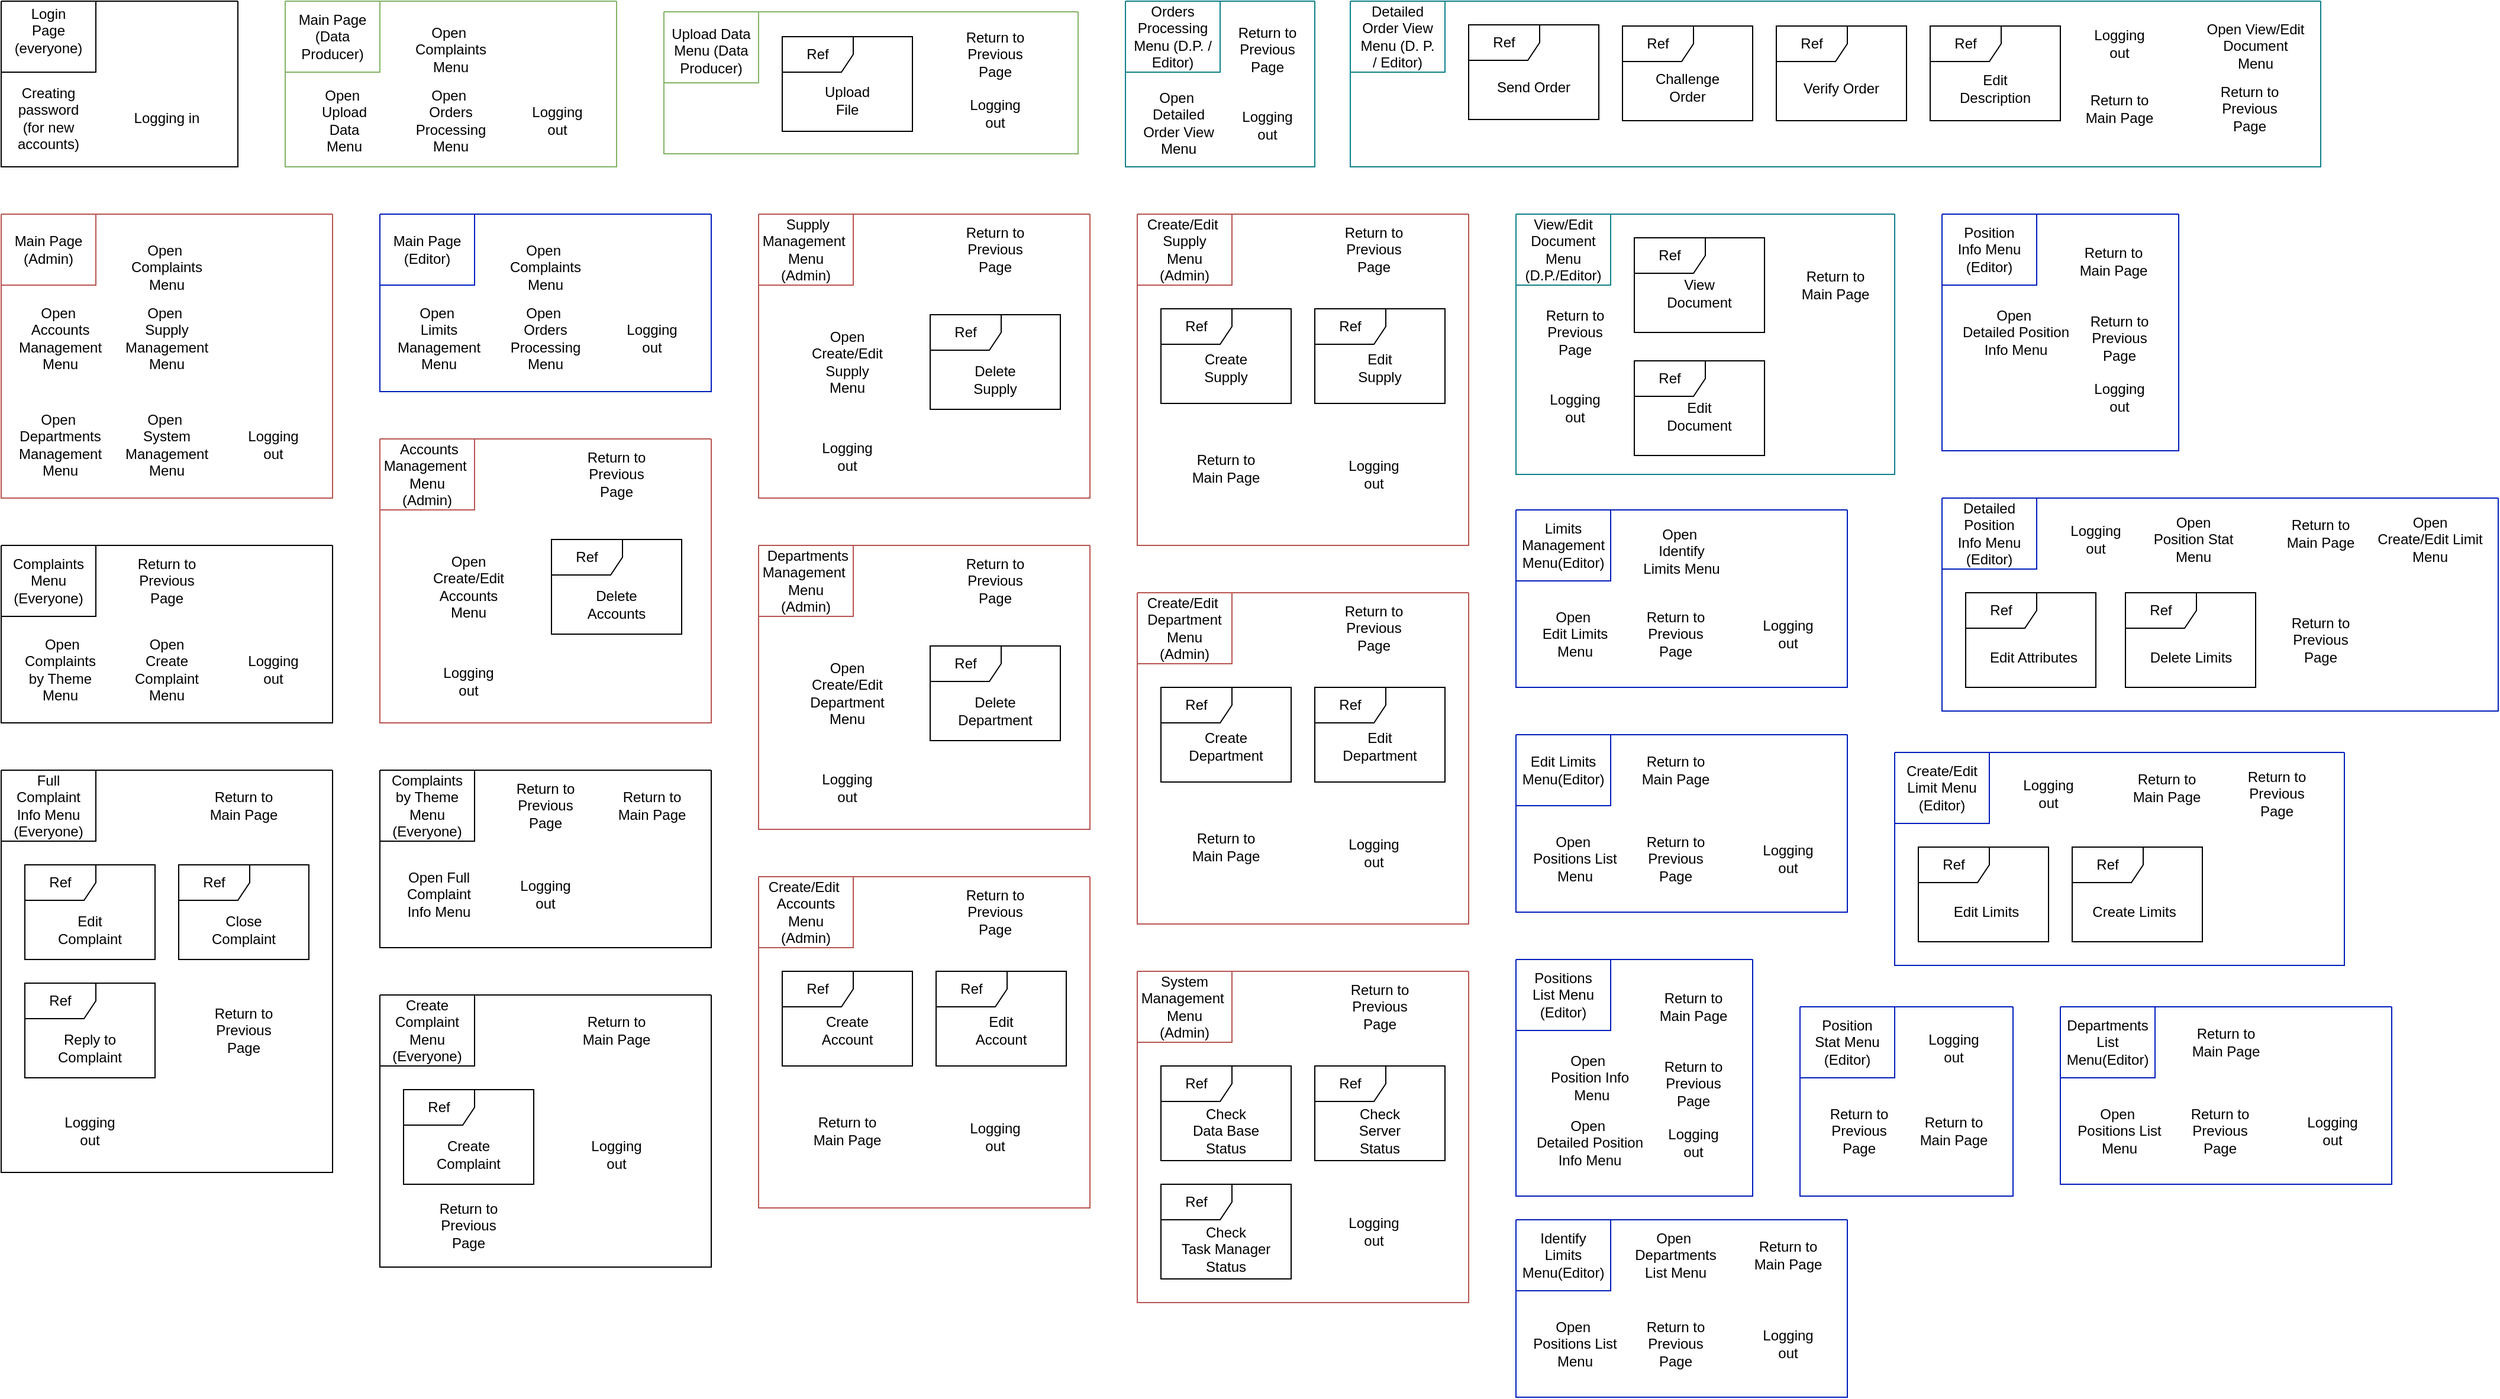 <mxfile version="22.0.8" type="device">
  <diagram name="Страница — 1" id="HBDwtSqd_FWO5Bhm43dQ">
    <mxGraphModel dx="855" dy="577" grid="1" gridSize="10" guides="1" tooltips="1" connect="1" arrows="1" fold="1" page="1" pageScale="1" pageWidth="3300" pageHeight="4681" math="0" shadow="0">
      <root>
        <mxCell id="0" />
        <mxCell id="1" parent="0" />
        <mxCell id="i1HpS0fMFRLG9WeGAnzn-1" value="Login Page&lt;br&gt;(everyone)" style="text;html=1;strokeColor=none;fillColor=none;align=center;verticalAlign=middle;whiteSpace=wrap;rounded=0;" vertex="1" parent="1">
          <mxGeometry x="30" y="20" width="60" height="30" as="geometry" />
        </mxCell>
        <mxCell id="i1HpS0fMFRLG9WeGAnzn-13" value="" style="swimlane;startSize=0;" vertex="1" parent="1">
          <mxGeometry x="20" y="10" width="200" height="140" as="geometry" />
        </mxCell>
        <mxCell id="i1HpS0fMFRLG9WeGAnzn-14" value="" style="swimlane;startSize=0;" vertex="1" parent="i1HpS0fMFRLG9WeGAnzn-13">
          <mxGeometry width="80" height="60" as="geometry" />
        </mxCell>
        <mxCell id="i1HpS0fMFRLG9WeGAnzn-2" value="Logging in" style="text;html=1;strokeColor=none;fillColor=none;align=center;verticalAlign=middle;whiteSpace=wrap;rounded=0;" vertex="1" parent="i1HpS0fMFRLG9WeGAnzn-13">
          <mxGeometry x="110" y="84" width="60" height="30" as="geometry" />
        </mxCell>
        <mxCell id="i1HpS0fMFRLG9WeGAnzn-3" value="Creating password&lt;br&gt;(for new accounts)" style="text;html=1;strokeColor=none;fillColor=none;align=center;verticalAlign=middle;whiteSpace=wrap;rounded=0;" vertex="1" parent="i1HpS0fMFRLG9WeGAnzn-13">
          <mxGeometry x="10" y="84" width="60" height="30" as="geometry" />
        </mxCell>
        <mxCell id="i1HpS0fMFRLG9WeGAnzn-15" value="" style="swimlane;startSize=0;fillColor=#f8cecc;strokeColor=#b85450;" vertex="1" parent="1">
          <mxGeometry x="20" y="190" width="280" height="240" as="geometry" />
        </mxCell>
        <mxCell id="i1HpS0fMFRLG9WeGAnzn-16" value="" style="swimlane;startSize=0;fillColor=#f8cecc;strokeColor=#b85450;" vertex="1" parent="i1HpS0fMFRLG9WeGAnzn-15">
          <mxGeometry width="80" height="60" as="geometry" />
        </mxCell>
        <mxCell id="i1HpS0fMFRLG9WeGAnzn-5" value="Main Page (Admin)" style="text;html=1;strokeColor=none;fillColor=none;align=center;verticalAlign=middle;whiteSpace=wrap;rounded=0;" vertex="1" parent="i1HpS0fMFRLG9WeGAnzn-16">
          <mxGeometry x="10" y="15" width="60" height="30" as="geometry" />
        </mxCell>
        <mxCell id="i1HpS0fMFRLG9WeGAnzn-7" value="Open&amp;nbsp;&lt;br&gt;Accounts Management&lt;br&gt;Menu" style="text;html=1;strokeColor=none;fillColor=none;align=center;verticalAlign=middle;whiteSpace=wrap;rounded=0;" vertex="1" parent="i1HpS0fMFRLG9WeGAnzn-15">
          <mxGeometry x="20" y="90" width="60" height="30" as="geometry" />
        </mxCell>
        <mxCell id="i1HpS0fMFRLG9WeGAnzn-9" value="Open&amp;nbsp;&lt;br&gt;Supply Management Menu" style="text;html=1;strokeColor=none;fillColor=none;align=center;verticalAlign=middle;whiteSpace=wrap;rounded=0;" vertex="1" parent="i1HpS0fMFRLG9WeGAnzn-15">
          <mxGeometry x="110" y="90" width="60" height="30" as="geometry" />
        </mxCell>
        <mxCell id="i1HpS0fMFRLG9WeGAnzn-10" value="Open&amp;nbsp;&lt;br&gt;Departments Management Menu" style="text;html=1;strokeColor=none;fillColor=none;align=center;verticalAlign=middle;whiteSpace=wrap;rounded=0;" vertex="1" parent="i1HpS0fMFRLG9WeGAnzn-15">
          <mxGeometry x="20" y="180" width="60" height="30" as="geometry" />
        </mxCell>
        <mxCell id="i1HpS0fMFRLG9WeGAnzn-11" value="Open&amp;nbsp;&lt;br&gt;System Management Menu" style="text;html=1;strokeColor=none;fillColor=none;align=center;verticalAlign=middle;whiteSpace=wrap;rounded=0;" vertex="1" parent="i1HpS0fMFRLG9WeGAnzn-15">
          <mxGeometry x="110" y="180" width="60" height="30" as="geometry" />
        </mxCell>
        <mxCell id="i1HpS0fMFRLG9WeGAnzn-12" value="Open&amp;nbsp;&lt;br&gt;Complaints Menu" style="text;html=1;strokeColor=none;fillColor=none;align=center;verticalAlign=middle;whiteSpace=wrap;rounded=0;" vertex="1" parent="i1HpS0fMFRLG9WeGAnzn-15">
          <mxGeometry x="110" y="30" width="60" height="30" as="geometry" />
        </mxCell>
        <mxCell id="i1HpS0fMFRLG9WeGAnzn-6" value="Logging out" style="text;html=1;strokeColor=none;fillColor=none;align=center;verticalAlign=middle;whiteSpace=wrap;rounded=0;" vertex="1" parent="i1HpS0fMFRLG9WeGAnzn-15">
          <mxGeometry x="200" y="180" width="60" height="30" as="geometry" />
        </mxCell>
        <mxCell id="i1HpS0fMFRLG9WeGAnzn-28" value="" style="swimlane;startSize=0;fillColor=#d5e8d4;strokeColor=#82b366;" vertex="1" parent="1">
          <mxGeometry x="260" y="10" width="280" height="140" as="geometry" />
        </mxCell>
        <mxCell id="i1HpS0fMFRLG9WeGAnzn-29" value="" style="swimlane;startSize=0;fillColor=#d5e8d4;strokeColor=#82b366;" vertex="1" parent="i1HpS0fMFRLG9WeGAnzn-28">
          <mxGeometry width="80" height="60" as="geometry" />
        </mxCell>
        <mxCell id="i1HpS0fMFRLG9WeGAnzn-30" value="Main Page (Data&lt;br&gt;Producer)" style="text;html=1;strokeColor=none;fillColor=none;align=center;verticalAlign=middle;whiteSpace=wrap;rounded=0;" vertex="1" parent="i1HpS0fMFRLG9WeGAnzn-29">
          <mxGeometry x="10" y="15" width="60" height="30" as="geometry" />
        </mxCell>
        <mxCell id="i1HpS0fMFRLG9WeGAnzn-31" value="Open&amp;nbsp;&lt;br&gt;Upload Data&lt;br&gt;Menu" style="text;html=1;strokeColor=none;fillColor=none;align=center;verticalAlign=middle;whiteSpace=wrap;rounded=0;" vertex="1" parent="i1HpS0fMFRLG9WeGAnzn-28">
          <mxGeometry x="20" y="85.5" width="60" height="30" as="geometry" />
        </mxCell>
        <mxCell id="i1HpS0fMFRLG9WeGAnzn-32" value="Open&amp;nbsp;&lt;br&gt;Orders Processing&lt;br&gt;Menu" style="text;html=1;strokeColor=none;fillColor=none;align=center;verticalAlign=middle;whiteSpace=wrap;rounded=0;" vertex="1" parent="i1HpS0fMFRLG9WeGAnzn-28">
          <mxGeometry x="110" y="85.5" width="60" height="30" as="geometry" />
        </mxCell>
        <mxCell id="i1HpS0fMFRLG9WeGAnzn-35" value="Open&amp;nbsp;&lt;br&gt;Complaints Menu" style="text;html=1;strokeColor=none;fillColor=none;align=center;verticalAlign=middle;whiteSpace=wrap;rounded=0;" vertex="1" parent="i1HpS0fMFRLG9WeGAnzn-28">
          <mxGeometry x="110" y="25.5" width="60" height="30" as="geometry" />
        </mxCell>
        <mxCell id="i1HpS0fMFRLG9WeGAnzn-36" value="Logging out" style="text;html=1;strokeColor=none;fillColor=none;align=center;verticalAlign=middle;whiteSpace=wrap;rounded=0;" vertex="1" parent="i1HpS0fMFRLG9WeGAnzn-28">
          <mxGeometry x="200" y="85.5" width="60" height="30" as="geometry" />
        </mxCell>
        <mxCell id="i1HpS0fMFRLG9WeGAnzn-37" value="" style="swimlane;startSize=0;fillColor=#0050ef;fontColor=#ffffff;strokeColor=#001DBC;" vertex="1" parent="1">
          <mxGeometry x="340" y="190" width="280" height="150" as="geometry" />
        </mxCell>
        <mxCell id="i1HpS0fMFRLG9WeGAnzn-38" value="" style="swimlane;startSize=0;fillColor=#0050ef;fontColor=#ffffff;strokeColor=#001DBC;" vertex="1" parent="i1HpS0fMFRLG9WeGAnzn-37">
          <mxGeometry width="80" height="60" as="geometry" />
        </mxCell>
        <mxCell id="i1HpS0fMFRLG9WeGAnzn-39" value="Main Page (Editor)" style="text;html=1;strokeColor=none;fillColor=none;align=center;verticalAlign=middle;whiteSpace=wrap;rounded=0;" vertex="1" parent="i1HpS0fMFRLG9WeGAnzn-38">
          <mxGeometry x="10" y="15" width="60" height="30" as="geometry" />
        </mxCell>
        <mxCell id="i1HpS0fMFRLG9WeGAnzn-40" value="Open&amp;nbsp;&lt;br&gt;Limits Management&lt;br&gt;Menu" style="text;html=1;strokeColor=none;fillColor=none;align=center;verticalAlign=middle;whiteSpace=wrap;rounded=0;" vertex="1" parent="i1HpS0fMFRLG9WeGAnzn-37">
          <mxGeometry x="20" y="90" width="60" height="30" as="geometry" />
        </mxCell>
        <mxCell id="i1HpS0fMFRLG9WeGAnzn-41" value="Open&amp;nbsp;&lt;br&gt;Orders Processing&lt;br&gt;Menu" style="text;html=1;strokeColor=none;fillColor=none;align=center;verticalAlign=middle;whiteSpace=wrap;rounded=0;" vertex="1" parent="i1HpS0fMFRLG9WeGAnzn-37">
          <mxGeometry x="110" y="90" width="60" height="30" as="geometry" />
        </mxCell>
        <mxCell id="i1HpS0fMFRLG9WeGAnzn-44" value="Open&amp;nbsp;&lt;br&gt;Complaints Menu" style="text;html=1;strokeColor=none;fillColor=none;align=center;verticalAlign=middle;whiteSpace=wrap;rounded=0;" vertex="1" parent="i1HpS0fMFRLG9WeGAnzn-37">
          <mxGeometry x="110" y="30" width="60" height="30" as="geometry" />
        </mxCell>
        <mxCell id="i1HpS0fMFRLG9WeGAnzn-45" value="Logging out" style="text;html=1;strokeColor=none;fillColor=none;align=center;verticalAlign=middle;whiteSpace=wrap;rounded=0;" vertex="1" parent="i1HpS0fMFRLG9WeGAnzn-37">
          <mxGeometry x="200" y="90" width="60" height="30" as="geometry" />
        </mxCell>
        <mxCell id="i1HpS0fMFRLG9WeGAnzn-55" value="" style="swimlane;startSize=0;" vertex="1" parent="1">
          <mxGeometry x="20" y="470" width="280" height="150" as="geometry" />
        </mxCell>
        <mxCell id="i1HpS0fMFRLG9WeGAnzn-56" value="" style="swimlane;startSize=0;" vertex="1" parent="i1HpS0fMFRLG9WeGAnzn-55">
          <mxGeometry width="80" height="60" as="geometry" />
        </mxCell>
        <mxCell id="i1HpS0fMFRLG9WeGAnzn-57" value="Complaints&lt;br&gt;Menu (Everyone)" style="text;html=1;strokeColor=none;fillColor=none;align=center;verticalAlign=middle;whiteSpace=wrap;rounded=0;" vertex="1" parent="i1HpS0fMFRLG9WeGAnzn-56">
          <mxGeometry x="10" y="15" width="60" height="30" as="geometry" />
        </mxCell>
        <mxCell id="i1HpS0fMFRLG9WeGAnzn-58" value="&amp;nbsp;Open Complaints&lt;br&gt;by Theme Menu" style="text;html=1;strokeColor=none;fillColor=none;align=center;verticalAlign=middle;whiteSpace=wrap;rounded=0;" vertex="1" parent="i1HpS0fMFRLG9WeGAnzn-55">
          <mxGeometry x="20" y="90" width="60" height="30" as="geometry" />
        </mxCell>
        <mxCell id="i1HpS0fMFRLG9WeGAnzn-59" value="Open Create Complaint Menu" style="text;html=1;strokeColor=none;fillColor=none;align=center;verticalAlign=middle;whiteSpace=wrap;rounded=0;" vertex="1" parent="i1HpS0fMFRLG9WeGAnzn-55">
          <mxGeometry x="110" y="90" width="60" height="30" as="geometry" />
        </mxCell>
        <mxCell id="i1HpS0fMFRLG9WeGAnzn-61" value="Return to Previous Page" style="text;html=1;strokeColor=none;fillColor=none;align=center;verticalAlign=middle;whiteSpace=wrap;rounded=0;" vertex="1" parent="i1HpS0fMFRLG9WeGAnzn-55">
          <mxGeometry x="110" y="15" width="60" height="30" as="geometry" />
        </mxCell>
        <mxCell id="i1HpS0fMFRLG9WeGAnzn-63" value="Logging out" style="text;html=1;strokeColor=none;fillColor=none;align=center;verticalAlign=middle;whiteSpace=wrap;rounded=0;" vertex="1" parent="i1HpS0fMFRLG9WeGAnzn-55">
          <mxGeometry x="200" y="90" width="60" height="30" as="geometry" />
        </mxCell>
        <mxCell id="i1HpS0fMFRLG9WeGAnzn-64" value="" style="swimlane;startSize=0;fillColor=#f8cecc;strokeColor=#b85450;" vertex="1" parent="1">
          <mxGeometry x="340" y="380" width="280" height="240" as="geometry" />
        </mxCell>
        <mxCell id="i1HpS0fMFRLG9WeGAnzn-65" value="" style="swimlane;startSize=0;fillColor=#f8cecc;strokeColor=#b85450;" vertex="1" parent="i1HpS0fMFRLG9WeGAnzn-64">
          <mxGeometry width="80" height="60" as="geometry" />
        </mxCell>
        <mxCell id="i1HpS0fMFRLG9WeGAnzn-66" value="&amp;nbsp;Accounts&lt;br&gt;Management&amp;nbsp;&lt;br&gt;Menu (Admin)" style="text;html=1;strokeColor=none;fillColor=none;align=center;verticalAlign=middle;whiteSpace=wrap;rounded=0;" vertex="1" parent="i1HpS0fMFRLG9WeGAnzn-65">
          <mxGeometry x="10" y="15" width="60" height="30" as="geometry" />
        </mxCell>
        <mxCell id="i1HpS0fMFRLG9WeGAnzn-69" value="Return to Previous Page" style="text;html=1;strokeColor=none;fillColor=none;align=center;verticalAlign=middle;whiteSpace=wrap;rounded=0;" vertex="1" parent="i1HpS0fMFRLG9WeGAnzn-64">
          <mxGeometry x="170" y="15" width="60" height="30" as="geometry" />
        </mxCell>
        <mxCell id="i1HpS0fMFRLG9WeGAnzn-79" value="Delete&lt;br&gt;Accounts" style="text;html=1;strokeColor=none;fillColor=none;align=center;verticalAlign=middle;whiteSpace=wrap;rounded=0;" vertex="1" parent="i1HpS0fMFRLG9WeGAnzn-64">
          <mxGeometry x="170" y="125" width="60" height="30" as="geometry" />
        </mxCell>
        <mxCell id="i1HpS0fMFRLG9WeGAnzn-83" value="Ref" style="shape=umlFrame;whiteSpace=wrap;html=1;pointerEvents=0;" vertex="1" parent="i1HpS0fMFRLG9WeGAnzn-64">
          <mxGeometry x="145" y="85" width="110" height="80" as="geometry" />
        </mxCell>
        <mxCell id="i1HpS0fMFRLG9WeGAnzn-178" value="Open Create/Edit&lt;br&gt;Accounts Menu" style="text;html=1;strokeColor=none;fillColor=none;align=center;verticalAlign=middle;whiteSpace=wrap;rounded=0;" vertex="1" parent="i1HpS0fMFRLG9WeGAnzn-64">
          <mxGeometry x="45" y="110" width="60" height="30" as="geometry" />
        </mxCell>
        <mxCell id="i1HpS0fMFRLG9WeGAnzn-70" value="Logging out" style="text;html=1;strokeColor=none;fillColor=none;align=center;verticalAlign=middle;whiteSpace=wrap;rounded=0;" vertex="1" parent="i1HpS0fMFRLG9WeGAnzn-64">
          <mxGeometry x="45" y="190" width="60" height="30" as="geometry" />
        </mxCell>
        <mxCell id="i1HpS0fMFRLG9WeGAnzn-125" value="" style="swimlane;startSize=0;" vertex="1" parent="1">
          <mxGeometry x="20" y="660" width="280" height="340" as="geometry" />
        </mxCell>
        <mxCell id="i1HpS0fMFRLG9WeGAnzn-126" value="" style="swimlane;startSize=0;" vertex="1" parent="i1HpS0fMFRLG9WeGAnzn-125">
          <mxGeometry width="80" height="60" as="geometry" />
        </mxCell>
        <mxCell id="i1HpS0fMFRLG9WeGAnzn-127" value="Full Complaint Info&amp;nbsp;Menu (Everyone)" style="text;html=1;strokeColor=none;fillColor=none;align=center;verticalAlign=middle;whiteSpace=wrap;rounded=0;" vertex="1" parent="i1HpS0fMFRLG9WeGAnzn-126">
          <mxGeometry x="10" y="15" width="60" height="30" as="geometry" />
        </mxCell>
        <mxCell id="i1HpS0fMFRLG9WeGAnzn-128" value="Edit Complaint" style="text;html=1;strokeColor=none;fillColor=none;align=center;verticalAlign=middle;whiteSpace=wrap;rounded=0;" vertex="1" parent="i1HpS0fMFRLG9WeGAnzn-125">
          <mxGeometry x="45" y="120" width="60" height="30" as="geometry" />
        </mxCell>
        <mxCell id="i1HpS0fMFRLG9WeGAnzn-129" value="Close Complaint" style="text;html=1;strokeColor=none;fillColor=none;align=center;verticalAlign=middle;whiteSpace=wrap;rounded=0;" vertex="1" parent="i1HpS0fMFRLG9WeGAnzn-125">
          <mxGeometry x="175" y="105" width="60" height="60" as="geometry" />
        </mxCell>
        <mxCell id="i1HpS0fMFRLG9WeGAnzn-130" value="Return to Previous Page" style="text;html=1;strokeColor=none;fillColor=none;align=center;verticalAlign=middle;whiteSpace=wrap;rounded=0;" vertex="1" parent="i1HpS0fMFRLG9WeGAnzn-125">
          <mxGeometry x="175" y="205" width="60" height="30" as="geometry" />
        </mxCell>
        <mxCell id="i1HpS0fMFRLG9WeGAnzn-133" value="Ref" style="shape=umlFrame;whiteSpace=wrap;html=1;pointerEvents=0;" vertex="1" parent="i1HpS0fMFRLG9WeGAnzn-125">
          <mxGeometry x="20" y="80" width="110" height="80" as="geometry" />
        </mxCell>
        <mxCell id="i1HpS0fMFRLG9WeGAnzn-134" value="Ref" style="shape=umlFrame;whiteSpace=wrap;html=1;pointerEvents=0;" vertex="1" parent="i1HpS0fMFRLG9WeGAnzn-125">
          <mxGeometry x="150" y="80" width="110" height="80" as="geometry" />
        </mxCell>
        <mxCell id="i1HpS0fMFRLG9WeGAnzn-135" value="Reply to Complaint" style="text;html=1;strokeColor=none;fillColor=none;align=center;verticalAlign=middle;whiteSpace=wrap;rounded=0;" vertex="1" parent="i1HpS0fMFRLG9WeGAnzn-125">
          <mxGeometry x="45" y="205" width="60" height="60" as="geometry" />
        </mxCell>
        <mxCell id="i1HpS0fMFRLG9WeGAnzn-136" value="Ref" style="shape=umlFrame;whiteSpace=wrap;html=1;pointerEvents=0;" vertex="1" parent="i1HpS0fMFRLG9WeGAnzn-125">
          <mxGeometry x="20" y="180" width="110" height="80" as="geometry" />
        </mxCell>
        <mxCell id="i1HpS0fMFRLG9WeGAnzn-132" value="Return to Main Page" style="text;html=1;strokeColor=none;fillColor=none;align=center;verticalAlign=middle;whiteSpace=wrap;rounded=0;" vertex="1" parent="i1HpS0fMFRLG9WeGAnzn-125">
          <mxGeometry x="175" y="15" width="60" height="30" as="geometry" />
        </mxCell>
        <mxCell id="i1HpS0fMFRLG9WeGAnzn-131" value="Logging out" style="text;html=1;strokeColor=none;fillColor=none;align=center;verticalAlign=middle;whiteSpace=wrap;rounded=0;" vertex="1" parent="i1HpS0fMFRLG9WeGAnzn-125">
          <mxGeometry x="45" y="290" width="60" height="30" as="geometry" />
        </mxCell>
        <mxCell id="i1HpS0fMFRLG9WeGAnzn-138" value="" style="swimlane;startSize=0;" vertex="1" parent="1">
          <mxGeometry x="340" y="660" width="280" height="150" as="geometry" />
        </mxCell>
        <mxCell id="i1HpS0fMFRLG9WeGAnzn-139" value="" style="swimlane;startSize=0;" vertex="1" parent="i1HpS0fMFRLG9WeGAnzn-138">
          <mxGeometry width="80" height="60" as="geometry" />
        </mxCell>
        <mxCell id="i1HpS0fMFRLG9WeGAnzn-140" value="Complaints&lt;br&gt;by Theme&lt;br&gt;Menu (Everyone)" style="text;html=1;strokeColor=none;fillColor=none;align=center;verticalAlign=middle;whiteSpace=wrap;rounded=0;" vertex="1" parent="i1HpS0fMFRLG9WeGAnzn-139">
          <mxGeometry x="10" y="15" width="60" height="30" as="geometry" />
        </mxCell>
        <mxCell id="i1HpS0fMFRLG9WeGAnzn-141" value="Open Full Complaint Info Menu" style="text;html=1;strokeColor=none;fillColor=none;align=center;verticalAlign=middle;whiteSpace=wrap;rounded=0;" vertex="1" parent="i1HpS0fMFRLG9WeGAnzn-138">
          <mxGeometry x="20" y="90" width="60" height="30" as="geometry" />
        </mxCell>
        <mxCell id="i1HpS0fMFRLG9WeGAnzn-143" value="Return to Previous Page" style="text;html=1;strokeColor=none;fillColor=none;align=center;verticalAlign=middle;whiteSpace=wrap;rounded=0;" vertex="1" parent="i1HpS0fMFRLG9WeGAnzn-138">
          <mxGeometry x="110" y="15" width="60" height="30" as="geometry" />
        </mxCell>
        <mxCell id="i1HpS0fMFRLG9WeGAnzn-144" value="Logging out" style="text;html=1;strokeColor=none;fillColor=none;align=center;verticalAlign=middle;whiteSpace=wrap;rounded=0;" vertex="1" parent="i1HpS0fMFRLG9WeGAnzn-138">
          <mxGeometry x="110" y="90" width="60" height="30" as="geometry" />
        </mxCell>
        <mxCell id="i1HpS0fMFRLG9WeGAnzn-145" value="Return to Main Page" style="text;html=1;strokeColor=none;fillColor=none;align=center;verticalAlign=middle;whiteSpace=wrap;rounded=0;" vertex="1" parent="i1HpS0fMFRLG9WeGAnzn-138">
          <mxGeometry x="200" y="15" width="60" height="30" as="geometry" />
        </mxCell>
        <mxCell id="i1HpS0fMFRLG9WeGAnzn-146" value="" style="swimlane;startSize=0;" vertex="1" parent="1">
          <mxGeometry x="340" y="850" width="280" height="230" as="geometry" />
        </mxCell>
        <mxCell id="i1HpS0fMFRLG9WeGAnzn-147" value="" style="swimlane;startSize=0;" vertex="1" parent="i1HpS0fMFRLG9WeGAnzn-146">
          <mxGeometry width="80" height="60" as="geometry" />
        </mxCell>
        <mxCell id="i1HpS0fMFRLG9WeGAnzn-148" value="Create&lt;br&gt;Complaint&lt;br&gt;Menu (Everyone)" style="text;html=1;strokeColor=none;fillColor=none;align=center;verticalAlign=middle;whiteSpace=wrap;rounded=0;" vertex="1" parent="i1HpS0fMFRLG9WeGAnzn-147">
          <mxGeometry x="10" y="15" width="60" height="30" as="geometry" />
        </mxCell>
        <mxCell id="i1HpS0fMFRLG9WeGAnzn-149" value="Create Complaint" style="text;html=1;strokeColor=none;fillColor=none;align=center;verticalAlign=middle;whiteSpace=wrap;rounded=0;" vertex="1" parent="i1HpS0fMFRLG9WeGAnzn-146">
          <mxGeometry x="45" y="120" width="60" height="30" as="geometry" />
        </mxCell>
        <mxCell id="i1HpS0fMFRLG9WeGAnzn-151" value="Return to Previous Page" style="text;html=1;strokeColor=none;fillColor=none;align=center;verticalAlign=middle;whiteSpace=wrap;rounded=0;" vertex="1" parent="i1HpS0fMFRLG9WeGAnzn-146">
          <mxGeometry x="45" y="180" width="60" height="30" as="geometry" />
        </mxCell>
        <mxCell id="i1HpS0fMFRLG9WeGAnzn-152" value="Logging out" style="text;html=1;strokeColor=none;fillColor=none;align=center;verticalAlign=middle;whiteSpace=wrap;rounded=0;" vertex="1" parent="i1HpS0fMFRLG9WeGAnzn-146">
          <mxGeometry x="170" y="120" width="60" height="30" as="geometry" />
        </mxCell>
        <mxCell id="i1HpS0fMFRLG9WeGAnzn-153" value="Return to Main Page" style="text;html=1;strokeColor=none;fillColor=none;align=center;verticalAlign=middle;whiteSpace=wrap;rounded=0;" vertex="1" parent="i1HpS0fMFRLG9WeGAnzn-146">
          <mxGeometry x="170" y="15" width="60" height="30" as="geometry" />
        </mxCell>
        <mxCell id="i1HpS0fMFRLG9WeGAnzn-154" value="Ref" style="shape=umlFrame;whiteSpace=wrap;html=1;pointerEvents=0;" vertex="1" parent="i1HpS0fMFRLG9WeGAnzn-146">
          <mxGeometry x="20" y="80" width="110" height="80" as="geometry" />
        </mxCell>
        <mxCell id="i1HpS0fMFRLG9WeGAnzn-166" value="" style="swimlane;startSize=0;fillColor=#f8cecc;strokeColor=#b85450;" vertex="1" parent="1">
          <mxGeometry x="660" y="750" width="280" height="280" as="geometry" />
        </mxCell>
        <mxCell id="i1HpS0fMFRLG9WeGAnzn-167" value="" style="swimlane;startSize=0;fillColor=#f8cecc;strokeColor=#b85450;" vertex="1" parent="i1HpS0fMFRLG9WeGAnzn-166">
          <mxGeometry width="80" height="60" as="geometry" />
        </mxCell>
        <mxCell id="i1HpS0fMFRLG9WeGAnzn-168" value="Create/Edit&amp;nbsp;&lt;br&gt;Accounts Menu (Admin)" style="text;html=1;strokeColor=none;fillColor=none;align=center;verticalAlign=middle;whiteSpace=wrap;rounded=0;" vertex="1" parent="i1HpS0fMFRLG9WeGAnzn-167">
          <mxGeometry x="10" y="15" width="60" height="30" as="geometry" />
        </mxCell>
        <mxCell id="i1HpS0fMFRLG9WeGAnzn-169" value="Create&lt;br&gt;Account" style="text;html=1;strokeColor=none;fillColor=none;align=center;verticalAlign=middle;whiteSpace=wrap;rounded=0;" vertex="1" parent="i1HpS0fMFRLG9WeGAnzn-166">
          <mxGeometry x="45" y="115" width="60" height="30" as="geometry" />
        </mxCell>
        <mxCell id="i1HpS0fMFRLG9WeGAnzn-170" value="Edit Account" style="text;html=1;strokeColor=none;fillColor=none;align=center;verticalAlign=middle;whiteSpace=wrap;rounded=0;" vertex="1" parent="i1HpS0fMFRLG9WeGAnzn-166">
          <mxGeometry x="175" y="115" width="60" height="30" as="geometry" />
        </mxCell>
        <mxCell id="i1HpS0fMFRLG9WeGAnzn-171" value="Return to Previous Page" style="text;html=1;strokeColor=none;fillColor=none;align=center;verticalAlign=middle;whiteSpace=wrap;rounded=0;" vertex="1" parent="i1HpS0fMFRLG9WeGAnzn-166">
          <mxGeometry x="170" y="15" width="60" height="30" as="geometry" />
        </mxCell>
        <mxCell id="i1HpS0fMFRLG9WeGAnzn-172" value="Logging out" style="text;html=1;strokeColor=none;fillColor=none;align=center;verticalAlign=middle;whiteSpace=wrap;rounded=0;" vertex="1" parent="i1HpS0fMFRLG9WeGAnzn-166">
          <mxGeometry x="170" y="205" width="60" height="30" as="geometry" />
        </mxCell>
        <mxCell id="i1HpS0fMFRLG9WeGAnzn-174" value="Ref" style="shape=umlFrame;whiteSpace=wrap;html=1;pointerEvents=0;" vertex="1" parent="i1HpS0fMFRLG9WeGAnzn-166">
          <mxGeometry x="20" y="80" width="110" height="80" as="geometry" />
        </mxCell>
        <mxCell id="i1HpS0fMFRLG9WeGAnzn-175" value="Ref" style="shape=umlFrame;whiteSpace=wrap;html=1;pointerEvents=0;" vertex="1" parent="i1HpS0fMFRLG9WeGAnzn-166">
          <mxGeometry x="150" y="80" width="110" height="80" as="geometry" />
        </mxCell>
        <mxCell id="i1HpS0fMFRLG9WeGAnzn-177" value="Return to Main Page" style="text;html=1;strokeColor=none;fillColor=none;align=center;verticalAlign=middle;whiteSpace=wrap;rounded=0;" vertex="1" parent="i1HpS0fMFRLG9WeGAnzn-166">
          <mxGeometry x="45" y="200" width="60" height="30" as="geometry" />
        </mxCell>
        <mxCell id="i1HpS0fMFRLG9WeGAnzn-187" value="" style="swimlane;startSize=0;fillColor=#f8cecc;strokeColor=#b85450;" vertex="1" parent="1">
          <mxGeometry x="660" y="190" width="280" height="240" as="geometry" />
        </mxCell>
        <mxCell id="i1HpS0fMFRLG9WeGAnzn-188" value="" style="swimlane;startSize=0;fillColor=#f8cecc;strokeColor=#b85450;" vertex="1" parent="i1HpS0fMFRLG9WeGAnzn-187">
          <mxGeometry width="80" height="60" as="geometry" />
        </mxCell>
        <mxCell id="i1HpS0fMFRLG9WeGAnzn-189" value="&amp;nbsp;Supply&lt;br&gt;Management&amp;nbsp;&lt;br&gt;Menu (Admin)" style="text;html=1;strokeColor=none;fillColor=none;align=center;verticalAlign=middle;whiteSpace=wrap;rounded=0;" vertex="1" parent="i1HpS0fMFRLG9WeGAnzn-188">
          <mxGeometry x="10" y="15" width="60" height="30" as="geometry" />
        </mxCell>
        <mxCell id="i1HpS0fMFRLG9WeGAnzn-190" value="Return to Previous Page" style="text;html=1;strokeColor=none;fillColor=none;align=center;verticalAlign=middle;whiteSpace=wrap;rounded=0;" vertex="1" parent="i1HpS0fMFRLG9WeGAnzn-187">
          <mxGeometry x="170" y="15" width="60" height="30" as="geometry" />
        </mxCell>
        <mxCell id="i1HpS0fMFRLG9WeGAnzn-191" value="Delete&lt;br&gt;Supply" style="text;html=1;strokeColor=none;fillColor=none;align=center;verticalAlign=middle;whiteSpace=wrap;rounded=0;" vertex="1" parent="i1HpS0fMFRLG9WeGAnzn-187">
          <mxGeometry x="170" y="125" width="60" height="30" as="geometry" />
        </mxCell>
        <mxCell id="i1HpS0fMFRLG9WeGAnzn-192" value="Ref" style="shape=umlFrame;whiteSpace=wrap;html=1;pointerEvents=0;" vertex="1" parent="i1HpS0fMFRLG9WeGAnzn-187">
          <mxGeometry x="145" y="85" width="110" height="80" as="geometry" />
        </mxCell>
        <mxCell id="i1HpS0fMFRLG9WeGAnzn-193" value="Open Create/Edit&lt;br&gt;Supply Menu" style="text;html=1;strokeColor=none;fillColor=none;align=center;verticalAlign=middle;whiteSpace=wrap;rounded=0;" vertex="1" parent="i1HpS0fMFRLG9WeGAnzn-187">
          <mxGeometry x="45" y="110" width="60" height="30" as="geometry" />
        </mxCell>
        <mxCell id="i1HpS0fMFRLG9WeGAnzn-194" value="Logging out" style="text;html=1;strokeColor=none;fillColor=none;align=center;verticalAlign=middle;whiteSpace=wrap;rounded=0;" vertex="1" parent="i1HpS0fMFRLG9WeGAnzn-187">
          <mxGeometry x="45" y="190" width="60" height="30" as="geometry" />
        </mxCell>
        <mxCell id="i1HpS0fMFRLG9WeGAnzn-195" value="" style="swimlane;startSize=0;fillColor=#f8cecc;strokeColor=#b85450;" vertex="1" parent="1">
          <mxGeometry x="660" y="470" width="280" height="240" as="geometry" />
        </mxCell>
        <mxCell id="i1HpS0fMFRLG9WeGAnzn-196" value="" style="swimlane;startSize=0;fillColor=#f8cecc;strokeColor=#b85450;" vertex="1" parent="i1HpS0fMFRLG9WeGAnzn-195">
          <mxGeometry width="80" height="60" as="geometry" />
        </mxCell>
        <mxCell id="i1HpS0fMFRLG9WeGAnzn-197" value="&amp;nbsp;Departments&lt;br&gt;Management&amp;nbsp;&lt;br&gt;Menu (Admin)" style="text;html=1;strokeColor=none;fillColor=none;align=center;verticalAlign=middle;whiteSpace=wrap;rounded=0;" vertex="1" parent="i1HpS0fMFRLG9WeGAnzn-196">
          <mxGeometry x="10" y="15" width="60" height="30" as="geometry" />
        </mxCell>
        <mxCell id="i1HpS0fMFRLG9WeGAnzn-198" value="Return to Previous Page" style="text;html=1;strokeColor=none;fillColor=none;align=center;verticalAlign=middle;whiteSpace=wrap;rounded=0;" vertex="1" parent="i1HpS0fMFRLG9WeGAnzn-195">
          <mxGeometry x="170" y="15" width="60" height="30" as="geometry" />
        </mxCell>
        <mxCell id="i1HpS0fMFRLG9WeGAnzn-199" value="Delete&lt;br&gt;Department" style="text;html=1;strokeColor=none;fillColor=none;align=center;verticalAlign=middle;whiteSpace=wrap;rounded=0;" vertex="1" parent="i1HpS0fMFRLG9WeGAnzn-195">
          <mxGeometry x="170" y="125" width="60" height="30" as="geometry" />
        </mxCell>
        <mxCell id="i1HpS0fMFRLG9WeGAnzn-200" value="Ref" style="shape=umlFrame;whiteSpace=wrap;html=1;pointerEvents=0;" vertex="1" parent="i1HpS0fMFRLG9WeGAnzn-195">
          <mxGeometry x="145" y="85" width="110" height="80" as="geometry" />
        </mxCell>
        <mxCell id="i1HpS0fMFRLG9WeGAnzn-201" value="Open Create/Edit&lt;br&gt;Department Menu" style="text;html=1;strokeColor=none;fillColor=none;align=center;verticalAlign=middle;whiteSpace=wrap;rounded=0;" vertex="1" parent="i1HpS0fMFRLG9WeGAnzn-195">
          <mxGeometry x="45" y="110" width="60" height="30" as="geometry" />
        </mxCell>
        <mxCell id="i1HpS0fMFRLG9WeGAnzn-202" value="Logging out" style="text;html=1;strokeColor=none;fillColor=none;align=center;verticalAlign=middle;whiteSpace=wrap;rounded=0;" vertex="1" parent="i1HpS0fMFRLG9WeGAnzn-195">
          <mxGeometry x="45" y="190" width="60" height="30" as="geometry" />
        </mxCell>
        <mxCell id="i1HpS0fMFRLG9WeGAnzn-213" value="" style="swimlane;startSize=0;fillColor=#f8cecc;strokeColor=#b85450;" vertex="1" parent="1">
          <mxGeometry x="980" y="190" width="280" height="280" as="geometry" />
        </mxCell>
        <mxCell id="i1HpS0fMFRLG9WeGAnzn-214" value="" style="swimlane;startSize=0;fillColor=#f8cecc;strokeColor=#b85450;" vertex="1" parent="i1HpS0fMFRLG9WeGAnzn-213">
          <mxGeometry width="80" height="60" as="geometry" />
        </mxCell>
        <mxCell id="i1HpS0fMFRLG9WeGAnzn-215" value="Create/Edit&amp;nbsp;&lt;br&gt;Supply Menu (Admin)" style="text;html=1;strokeColor=none;fillColor=none;align=center;verticalAlign=middle;whiteSpace=wrap;rounded=0;" vertex="1" parent="i1HpS0fMFRLG9WeGAnzn-214">
          <mxGeometry x="10" y="15" width="60" height="30" as="geometry" />
        </mxCell>
        <mxCell id="i1HpS0fMFRLG9WeGAnzn-216" value="Create&lt;br&gt;Supply" style="text;html=1;strokeColor=none;fillColor=none;align=center;verticalAlign=middle;whiteSpace=wrap;rounded=0;" vertex="1" parent="i1HpS0fMFRLG9WeGAnzn-213">
          <mxGeometry x="45" y="115" width="60" height="30" as="geometry" />
        </mxCell>
        <mxCell id="i1HpS0fMFRLG9WeGAnzn-217" value="Edit Supply" style="text;html=1;strokeColor=none;fillColor=none;align=center;verticalAlign=middle;whiteSpace=wrap;rounded=0;" vertex="1" parent="i1HpS0fMFRLG9WeGAnzn-213">
          <mxGeometry x="175" y="115" width="60" height="30" as="geometry" />
        </mxCell>
        <mxCell id="i1HpS0fMFRLG9WeGAnzn-218" value="Return to Previous Page" style="text;html=1;strokeColor=none;fillColor=none;align=center;verticalAlign=middle;whiteSpace=wrap;rounded=0;" vertex="1" parent="i1HpS0fMFRLG9WeGAnzn-213">
          <mxGeometry x="170" y="15" width="60" height="30" as="geometry" />
        </mxCell>
        <mxCell id="i1HpS0fMFRLG9WeGAnzn-219" value="Logging out" style="text;html=1;strokeColor=none;fillColor=none;align=center;verticalAlign=middle;whiteSpace=wrap;rounded=0;" vertex="1" parent="i1HpS0fMFRLG9WeGAnzn-213">
          <mxGeometry x="170" y="205" width="60" height="30" as="geometry" />
        </mxCell>
        <mxCell id="i1HpS0fMFRLG9WeGAnzn-220" value="Ref" style="shape=umlFrame;whiteSpace=wrap;html=1;pointerEvents=0;" vertex="1" parent="i1HpS0fMFRLG9WeGAnzn-213">
          <mxGeometry x="20" y="80" width="110" height="80" as="geometry" />
        </mxCell>
        <mxCell id="i1HpS0fMFRLG9WeGAnzn-221" value="Ref" style="shape=umlFrame;whiteSpace=wrap;html=1;pointerEvents=0;" vertex="1" parent="i1HpS0fMFRLG9WeGAnzn-213">
          <mxGeometry x="150" y="80" width="110" height="80" as="geometry" />
        </mxCell>
        <mxCell id="i1HpS0fMFRLG9WeGAnzn-222" value="Return to Main Page" style="text;html=1;strokeColor=none;fillColor=none;align=center;verticalAlign=middle;whiteSpace=wrap;rounded=0;" vertex="1" parent="i1HpS0fMFRLG9WeGAnzn-213">
          <mxGeometry x="45" y="200" width="60" height="30" as="geometry" />
        </mxCell>
        <mxCell id="i1HpS0fMFRLG9WeGAnzn-223" value="" style="swimlane;startSize=0;fillColor=#f8cecc;strokeColor=#b85450;" vertex="1" parent="1">
          <mxGeometry x="980" y="510" width="280" height="280" as="geometry" />
        </mxCell>
        <mxCell id="i1HpS0fMFRLG9WeGAnzn-224" value="" style="swimlane;startSize=0;fillColor=#f8cecc;strokeColor=#b85450;" vertex="1" parent="i1HpS0fMFRLG9WeGAnzn-223">
          <mxGeometry width="80" height="60" as="geometry" />
        </mxCell>
        <mxCell id="i1HpS0fMFRLG9WeGAnzn-225" value="Create/Edit&amp;nbsp;&lt;br&gt;Department&lt;br&gt;Menu (Admin)" style="text;html=1;strokeColor=none;fillColor=none;align=center;verticalAlign=middle;whiteSpace=wrap;rounded=0;" vertex="1" parent="i1HpS0fMFRLG9WeGAnzn-224">
          <mxGeometry x="10" y="15" width="60" height="30" as="geometry" />
        </mxCell>
        <mxCell id="i1HpS0fMFRLG9WeGAnzn-226" value="Create&lt;br&gt;Department" style="text;html=1;strokeColor=none;fillColor=none;align=center;verticalAlign=middle;whiteSpace=wrap;rounded=0;" vertex="1" parent="i1HpS0fMFRLG9WeGAnzn-223">
          <mxGeometry x="45" y="115" width="60" height="30" as="geometry" />
        </mxCell>
        <mxCell id="i1HpS0fMFRLG9WeGAnzn-227" value="Edit Department" style="text;html=1;strokeColor=none;fillColor=none;align=center;verticalAlign=middle;whiteSpace=wrap;rounded=0;" vertex="1" parent="i1HpS0fMFRLG9WeGAnzn-223">
          <mxGeometry x="175" y="115" width="60" height="30" as="geometry" />
        </mxCell>
        <mxCell id="i1HpS0fMFRLG9WeGAnzn-228" value="Return to Previous Page" style="text;html=1;strokeColor=none;fillColor=none;align=center;verticalAlign=middle;whiteSpace=wrap;rounded=0;" vertex="1" parent="i1HpS0fMFRLG9WeGAnzn-223">
          <mxGeometry x="170" y="15" width="60" height="30" as="geometry" />
        </mxCell>
        <mxCell id="i1HpS0fMFRLG9WeGAnzn-229" value="Logging out" style="text;html=1;strokeColor=none;fillColor=none;align=center;verticalAlign=middle;whiteSpace=wrap;rounded=0;" vertex="1" parent="i1HpS0fMFRLG9WeGAnzn-223">
          <mxGeometry x="170" y="205" width="60" height="30" as="geometry" />
        </mxCell>
        <mxCell id="i1HpS0fMFRLG9WeGAnzn-230" value="Ref" style="shape=umlFrame;whiteSpace=wrap;html=1;pointerEvents=0;" vertex="1" parent="i1HpS0fMFRLG9WeGAnzn-223">
          <mxGeometry x="20" y="80" width="110" height="80" as="geometry" />
        </mxCell>
        <mxCell id="i1HpS0fMFRLG9WeGAnzn-231" value="Ref" style="shape=umlFrame;whiteSpace=wrap;html=1;pointerEvents=0;" vertex="1" parent="i1HpS0fMFRLG9WeGAnzn-223">
          <mxGeometry x="150" y="80" width="110" height="80" as="geometry" />
        </mxCell>
        <mxCell id="i1HpS0fMFRLG9WeGAnzn-232" value="Return to Main Page" style="text;html=1;strokeColor=none;fillColor=none;align=center;verticalAlign=middle;whiteSpace=wrap;rounded=0;" vertex="1" parent="i1HpS0fMFRLG9WeGAnzn-223">
          <mxGeometry x="45" y="200" width="60" height="30" as="geometry" />
        </mxCell>
        <mxCell id="i1HpS0fMFRLG9WeGAnzn-233" value="" style="swimlane;startSize=0;fillColor=#f8cecc;strokeColor=#b85450;" vertex="1" parent="1">
          <mxGeometry x="980" y="830" width="280" height="280" as="geometry" />
        </mxCell>
        <mxCell id="i1HpS0fMFRLG9WeGAnzn-234" value="" style="swimlane;startSize=0;fillColor=#f8cecc;strokeColor=#b85450;" vertex="1" parent="i1HpS0fMFRLG9WeGAnzn-233">
          <mxGeometry width="80" height="60" as="geometry" />
        </mxCell>
        <mxCell id="i1HpS0fMFRLG9WeGAnzn-235" value="System&lt;br&gt;Management&amp;nbsp;&lt;br&gt;Menu&lt;br&gt;(Admin)" style="text;html=1;strokeColor=none;fillColor=none;align=center;verticalAlign=middle;whiteSpace=wrap;rounded=0;" vertex="1" parent="i1HpS0fMFRLG9WeGAnzn-234">
          <mxGeometry x="10" y="15" width="60" height="30" as="geometry" />
        </mxCell>
        <mxCell id="i1HpS0fMFRLG9WeGAnzn-238" value="Check&lt;br&gt;Task Manager Status" style="text;html=1;strokeColor=none;fillColor=none;align=center;verticalAlign=middle;whiteSpace=wrap;rounded=0;" vertex="1" parent="i1HpS0fMFRLG9WeGAnzn-233">
          <mxGeometry x="35" y="220" width="80" height="30" as="geometry" />
        </mxCell>
        <mxCell id="i1HpS0fMFRLG9WeGAnzn-240" value="Check&lt;br&gt;Data Base Status" style="text;html=1;strokeColor=none;fillColor=none;align=center;verticalAlign=middle;whiteSpace=wrap;rounded=0;" vertex="1" parent="i1HpS0fMFRLG9WeGAnzn-233">
          <mxGeometry x="45" y="120" width="60" height="30" as="geometry" />
        </mxCell>
        <mxCell id="i1HpS0fMFRLG9WeGAnzn-241" value="Check&lt;br&gt;Server Status" style="text;html=1;strokeColor=none;fillColor=none;align=center;verticalAlign=middle;whiteSpace=wrap;rounded=0;" vertex="1" parent="i1HpS0fMFRLG9WeGAnzn-233">
          <mxGeometry x="175" y="120" width="60" height="30" as="geometry" />
        </mxCell>
        <mxCell id="i1HpS0fMFRLG9WeGAnzn-243" value="Ref" style="shape=umlFrame;whiteSpace=wrap;html=1;pointerEvents=0;" vertex="1" parent="i1HpS0fMFRLG9WeGAnzn-233">
          <mxGeometry x="20" y="80" width="110" height="80" as="geometry" />
        </mxCell>
        <mxCell id="i1HpS0fMFRLG9WeGAnzn-244" value="Ref" style="shape=umlFrame;whiteSpace=wrap;html=1;pointerEvents=0;" vertex="1" parent="i1HpS0fMFRLG9WeGAnzn-233">
          <mxGeometry x="150" y="80" width="110" height="80" as="geometry" />
        </mxCell>
        <mxCell id="i1HpS0fMFRLG9WeGAnzn-245" value="Ref" style="shape=umlFrame;whiteSpace=wrap;html=1;pointerEvents=0;" vertex="1" parent="i1HpS0fMFRLG9WeGAnzn-233">
          <mxGeometry x="20" y="180" width="110" height="80" as="geometry" />
        </mxCell>
        <mxCell id="i1HpS0fMFRLG9WeGAnzn-242" value="Return to Previous Page" style="text;html=1;strokeColor=none;fillColor=none;align=center;verticalAlign=middle;whiteSpace=wrap;rounded=0;" vertex="1" parent="i1HpS0fMFRLG9WeGAnzn-233">
          <mxGeometry x="175" y="15" width="60" height="30" as="geometry" />
        </mxCell>
        <mxCell id="i1HpS0fMFRLG9WeGAnzn-239" value="Logging out" style="text;html=1;strokeColor=none;fillColor=none;align=center;verticalAlign=middle;whiteSpace=wrap;rounded=0;" vertex="1" parent="i1HpS0fMFRLG9WeGAnzn-233">
          <mxGeometry x="170" y="205" width="60" height="30" as="geometry" />
        </mxCell>
        <mxCell id="i1HpS0fMFRLG9WeGAnzn-246" value="" style="swimlane;startSize=0;fillColor=#d5e8d4;strokeColor=#82b366;" vertex="1" parent="1">
          <mxGeometry x="580" y="19" width="350" height="120" as="geometry" />
        </mxCell>
        <mxCell id="i1HpS0fMFRLG9WeGAnzn-247" value="" style="swimlane;startSize=0;fillColor=#d5e8d4;strokeColor=#82b366;" vertex="1" parent="i1HpS0fMFRLG9WeGAnzn-246">
          <mxGeometry width="80" height="60" as="geometry" />
        </mxCell>
        <mxCell id="i1HpS0fMFRLG9WeGAnzn-248" value="Upload Data Menu (Data&lt;br&gt;Producer)" style="text;html=1;strokeColor=none;fillColor=none;align=center;verticalAlign=middle;whiteSpace=wrap;rounded=0;" vertex="1" parent="i1HpS0fMFRLG9WeGAnzn-247">
          <mxGeometry x="5" y="15" width="70" height="35" as="geometry" />
        </mxCell>
        <mxCell id="i1HpS0fMFRLG9WeGAnzn-249" value="Upload File" style="text;html=1;strokeColor=none;fillColor=none;align=center;verticalAlign=middle;whiteSpace=wrap;rounded=0;" vertex="1" parent="i1HpS0fMFRLG9WeGAnzn-246">
          <mxGeometry x="125" y="60" width="60" height="30" as="geometry" />
        </mxCell>
        <mxCell id="i1HpS0fMFRLG9WeGAnzn-252" value="Logging out" style="text;html=1;strokeColor=none;fillColor=none;align=center;verticalAlign=middle;whiteSpace=wrap;rounded=0;" vertex="1" parent="i1HpS0fMFRLG9WeGAnzn-246">
          <mxGeometry x="250" y="71" width="60" height="30" as="geometry" />
        </mxCell>
        <mxCell id="i1HpS0fMFRLG9WeGAnzn-253" value="Return to Previous Page" style="text;html=1;strokeColor=none;fillColor=none;align=center;verticalAlign=middle;whiteSpace=wrap;rounded=0;" vertex="1" parent="i1HpS0fMFRLG9WeGAnzn-246">
          <mxGeometry x="250" y="21" width="60" height="30" as="geometry" />
        </mxCell>
        <mxCell id="i1HpS0fMFRLG9WeGAnzn-254" value="Ref" style="shape=umlFrame;whiteSpace=wrap;html=1;pointerEvents=0;" vertex="1" parent="i1HpS0fMFRLG9WeGAnzn-246">
          <mxGeometry x="100" y="21" width="110" height="80" as="geometry" />
        </mxCell>
        <mxCell id="i1HpS0fMFRLG9WeGAnzn-255" value="" style="swimlane;startSize=0;fillColor=#b0e3e6;strokeColor=#0e8088;" vertex="1" parent="1">
          <mxGeometry x="970" y="10" width="160" height="140" as="geometry" />
        </mxCell>
        <mxCell id="i1HpS0fMFRLG9WeGAnzn-256" value="" style="swimlane;startSize=0;fillColor=#b0e3e6;strokeColor=#0e8088;" vertex="1" parent="i1HpS0fMFRLG9WeGAnzn-255">
          <mxGeometry width="80" height="60" as="geometry" />
        </mxCell>
        <mxCell id="i1HpS0fMFRLG9WeGAnzn-257" value="Orders Processing&lt;br&gt;Menu (D.P. / Editor)" style="text;html=1;strokeColor=none;fillColor=none;align=center;verticalAlign=middle;whiteSpace=wrap;rounded=0;" vertex="1" parent="i1HpS0fMFRLG9WeGAnzn-256">
          <mxGeometry x="5" y="12.5" width="70" height="35" as="geometry" />
        </mxCell>
        <mxCell id="i1HpS0fMFRLG9WeGAnzn-259" value="Open&amp;nbsp;&lt;br&gt;Detailed Order View&lt;br&gt;Menu" style="text;html=1;strokeColor=none;fillColor=none;align=center;verticalAlign=middle;whiteSpace=wrap;rounded=0;" vertex="1" parent="i1HpS0fMFRLG9WeGAnzn-255">
          <mxGeometry x="10" y="85.5" width="70" height="34.5" as="geometry" />
        </mxCell>
        <mxCell id="i1HpS0fMFRLG9WeGAnzn-261" value="Logging out" style="text;html=1;strokeColor=none;fillColor=none;align=center;verticalAlign=middle;whiteSpace=wrap;rounded=0;" vertex="1" parent="i1HpS0fMFRLG9WeGAnzn-255">
          <mxGeometry x="90" y="90" width="60" height="30" as="geometry" />
        </mxCell>
        <mxCell id="i1HpS0fMFRLG9WeGAnzn-262" value="Return to Previous Page" style="text;html=1;strokeColor=none;fillColor=none;align=center;verticalAlign=middle;whiteSpace=wrap;rounded=0;" vertex="1" parent="i1HpS0fMFRLG9WeGAnzn-255">
          <mxGeometry x="90" y="25.5" width="60" height="30" as="geometry" />
        </mxCell>
        <mxCell id="i1HpS0fMFRLG9WeGAnzn-263" value="" style="swimlane;startSize=0;fillColor=#b0e3e6;strokeColor=#0e8088;" vertex="1" parent="1">
          <mxGeometry x="1160" y="10" width="820" height="140" as="geometry" />
        </mxCell>
        <mxCell id="i1HpS0fMFRLG9WeGAnzn-264" value="" style="swimlane;startSize=0;fillColor=#b0e3e6;strokeColor=#0e8088;" vertex="1" parent="i1HpS0fMFRLG9WeGAnzn-263">
          <mxGeometry width="80" height="60" as="geometry" />
        </mxCell>
        <mxCell id="i1HpS0fMFRLG9WeGAnzn-265" value="Detailed Order View&lt;br&gt;Menu (D. P. / Editor)" style="text;html=1;strokeColor=none;fillColor=none;align=center;verticalAlign=middle;whiteSpace=wrap;rounded=0;" vertex="1" parent="i1HpS0fMFRLG9WeGAnzn-264">
          <mxGeometry x="5" y="12.5" width="70" height="35" as="geometry" />
        </mxCell>
        <mxCell id="i1HpS0fMFRLG9WeGAnzn-266" value="Send Order" style="text;html=1;strokeColor=none;fillColor=none;align=center;verticalAlign=middle;whiteSpace=wrap;rounded=0;" vertex="1" parent="i1HpS0fMFRLG9WeGAnzn-263">
          <mxGeometry x="120" y="55.5" width="70" height="34.5" as="geometry" />
        </mxCell>
        <mxCell id="i1HpS0fMFRLG9WeGAnzn-270" value="Ref" style="shape=umlFrame;whiteSpace=wrap;html=1;pointerEvents=0;" vertex="1" parent="i1HpS0fMFRLG9WeGAnzn-263">
          <mxGeometry x="100" y="20" width="110" height="80" as="geometry" />
        </mxCell>
        <mxCell id="i1HpS0fMFRLG9WeGAnzn-267" value="Logging out" style="text;html=1;strokeColor=none;fillColor=none;align=center;verticalAlign=middle;whiteSpace=wrap;rounded=0;" vertex="1" parent="i1HpS0fMFRLG9WeGAnzn-263">
          <mxGeometry x="620" y="21" width="60" height="30" as="geometry" />
        </mxCell>
        <mxCell id="i1HpS0fMFRLG9WeGAnzn-272" value="Challenge Order" style="text;html=1;strokeColor=none;fillColor=none;align=center;verticalAlign=middle;whiteSpace=wrap;rounded=0;" vertex="1" parent="i1HpS0fMFRLG9WeGAnzn-263">
          <mxGeometry x="250" y="55.5" width="70" height="34.5" as="geometry" />
        </mxCell>
        <mxCell id="i1HpS0fMFRLG9WeGAnzn-273" value="Ref" style="shape=umlFrame;whiteSpace=wrap;html=1;pointerEvents=0;" vertex="1" parent="i1HpS0fMFRLG9WeGAnzn-263">
          <mxGeometry x="230" y="21" width="110" height="80" as="geometry" />
        </mxCell>
        <mxCell id="i1HpS0fMFRLG9WeGAnzn-271" value="Open View/Edit Document Menu" style="text;html=1;strokeColor=none;fillColor=none;align=center;verticalAlign=middle;whiteSpace=wrap;rounded=0;" vertex="1" parent="i1HpS0fMFRLG9WeGAnzn-263">
          <mxGeometry x="720" y="21" width="90" height="34.5" as="geometry" />
        </mxCell>
        <mxCell id="i1HpS0fMFRLG9WeGAnzn-269" value="Return to Main Page" style="text;html=1;strokeColor=none;fillColor=none;align=center;verticalAlign=middle;whiteSpace=wrap;rounded=0;" vertex="1" parent="i1HpS0fMFRLG9WeGAnzn-263">
          <mxGeometry x="620" y="75.5" width="60" height="30" as="geometry" />
        </mxCell>
        <mxCell id="i1HpS0fMFRLG9WeGAnzn-268" value="Return to Previous Page" style="text;html=1;strokeColor=none;fillColor=none;align=center;verticalAlign=middle;whiteSpace=wrap;rounded=0;" vertex="1" parent="i1HpS0fMFRLG9WeGAnzn-263">
          <mxGeometry x="730" y="75.5" width="60" height="30" as="geometry" />
        </mxCell>
        <mxCell id="i1HpS0fMFRLG9WeGAnzn-293" value="Verify Order" style="text;html=1;strokeColor=none;fillColor=none;align=center;verticalAlign=middle;whiteSpace=wrap;rounded=0;" vertex="1" parent="i1HpS0fMFRLG9WeGAnzn-263">
          <mxGeometry x="380" y="56.5" width="70" height="34.5" as="geometry" />
        </mxCell>
        <mxCell id="i1HpS0fMFRLG9WeGAnzn-294" value="Ref" style="shape=umlFrame;whiteSpace=wrap;html=1;pointerEvents=0;" vertex="1" parent="i1HpS0fMFRLG9WeGAnzn-263">
          <mxGeometry x="360" y="21" width="110" height="80" as="geometry" />
        </mxCell>
        <mxCell id="i1HpS0fMFRLG9WeGAnzn-295" value="Edit Description" style="text;html=1;strokeColor=none;fillColor=none;align=center;verticalAlign=middle;whiteSpace=wrap;rounded=0;" vertex="1" parent="i1HpS0fMFRLG9WeGAnzn-263">
          <mxGeometry x="510" y="56.5" width="70" height="34.5" as="geometry" />
        </mxCell>
        <mxCell id="i1HpS0fMFRLG9WeGAnzn-296" value="Ref" style="shape=umlFrame;whiteSpace=wrap;html=1;pointerEvents=0;" vertex="1" parent="i1HpS0fMFRLG9WeGAnzn-263">
          <mxGeometry x="490" y="21" width="110" height="80" as="geometry" />
        </mxCell>
        <mxCell id="i1HpS0fMFRLG9WeGAnzn-274" value="" style="swimlane;startSize=0;fillColor=#b0e3e6;strokeColor=#0e8088;" vertex="1" parent="1">
          <mxGeometry x="1300" y="190" width="320" height="220" as="geometry" />
        </mxCell>
        <mxCell id="i1HpS0fMFRLG9WeGAnzn-275" value="" style="swimlane;startSize=0;fillColor=#b0e3e6;strokeColor=#0e8088;" vertex="1" parent="i1HpS0fMFRLG9WeGAnzn-274">
          <mxGeometry width="80" height="60" as="geometry" />
        </mxCell>
        <mxCell id="i1HpS0fMFRLG9WeGAnzn-276" value="View/Edit&lt;br&gt;Document Menu (D.P./Editor)" style="text;html=1;strokeColor=none;fillColor=none;align=center;verticalAlign=middle;whiteSpace=wrap;rounded=0;" vertex="1" parent="i1HpS0fMFRLG9WeGAnzn-275">
          <mxGeometry x="5" y="12.5" width="70" height="35" as="geometry" />
        </mxCell>
        <mxCell id="i1HpS0fMFRLG9WeGAnzn-281" value="Ref" style="shape=umlFrame;whiteSpace=wrap;html=1;pointerEvents=0;" vertex="1" parent="i1HpS0fMFRLG9WeGAnzn-274">
          <mxGeometry x="100" y="20" width="110" height="80" as="geometry" />
        </mxCell>
        <mxCell id="i1HpS0fMFRLG9WeGAnzn-277" value="View Document" style="text;html=1;strokeColor=none;fillColor=none;align=center;verticalAlign=middle;whiteSpace=wrap;rounded=0;" vertex="1" parent="i1HpS0fMFRLG9WeGAnzn-274">
          <mxGeometry x="120" y="50" width="70" height="34.5" as="geometry" />
        </mxCell>
        <mxCell id="i1HpS0fMFRLG9WeGAnzn-278" value="Logging out" style="text;html=1;strokeColor=none;fillColor=none;align=center;verticalAlign=middle;whiteSpace=wrap;rounded=0;" vertex="1" parent="i1HpS0fMFRLG9WeGAnzn-274">
          <mxGeometry x="20" y="149" width="60" height="30" as="geometry" />
        </mxCell>
        <mxCell id="i1HpS0fMFRLG9WeGAnzn-279" value="Return to Previous Page" style="text;html=1;strokeColor=none;fillColor=none;align=center;verticalAlign=middle;whiteSpace=wrap;rounded=0;" vertex="1" parent="i1HpS0fMFRLG9WeGAnzn-274">
          <mxGeometry x="20" y="84.5" width="60" height="30" as="geometry" />
        </mxCell>
        <mxCell id="i1HpS0fMFRLG9WeGAnzn-282" value="Ref" style="shape=umlFrame;whiteSpace=wrap;html=1;pointerEvents=0;" vertex="1" parent="i1HpS0fMFRLG9WeGAnzn-274">
          <mxGeometry x="100" y="124" width="110" height="80" as="geometry" />
        </mxCell>
        <mxCell id="i1HpS0fMFRLG9WeGAnzn-283" value="Edit Document" style="text;html=1;strokeColor=none;fillColor=none;align=center;verticalAlign=middle;whiteSpace=wrap;rounded=0;" vertex="1" parent="i1HpS0fMFRLG9WeGAnzn-274">
          <mxGeometry x="120" y="154" width="70" height="34.5" as="geometry" />
        </mxCell>
        <mxCell id="i1HpS0fMFRLG9WeGAnzn-280" value="Return to Main Page" style="text;html=1;strokeColor=none;fillColor=none;align=center;verticalAlign=middle;whiteSpace=wrap;rounded=0;" vertex="1" parent="i1HpS0fMFRLG9WeGAnzn-274">
          <mxGeometry x="240" y="40" width="60" height="40" as="geometry" />
        </mxCell>
        <mxCell id="i1HpS0fMFRLG9WeGAnzn-297" value="" style="swimlane;startSize=0;fillColor=#0050ef;fontColor=#ffffff;strokeColor=#001DBC;" vertex="1" parent="1">
          <mxGeometry x="1300" y="440" width="280" height="150" as="geometry" />
        </mxCell>
        <mxCell id="i1HpS0fMFRLG9WeGAnzn-298" value="" style="swimlane;startSize=0;fillColor=#0050ef;fontColor=#ffffff;strokeColor=#001DBC;" vertex="1" parent="i1HpS0fMFRLG9WeGAnzn-297">
          <mxGeometry width="80" height="60" as="geometry" />
        </mxCell>
        <mxCell id="i1HpS0fMFRLG9WeGAnzn-299" value="Limits Management Menu(Editor)" style="text;html=1;strokeColor=none;fillColor=none;align=center;verticalAlign=middle;whiteSpace=wrap;rounded=0;" vertex="1" parent="i1HpS0fMFRLG9WeGAnzn-298">
          <mxGeometry x="10" y="15" width="60" height="30" as="geometry" />
        </mxCell>
        <mxCell id="i1HpS0fMFRLG9WeGAnzn-300" value="Open&amp;nbsp;&lt;br&gt;Edit Limits&lt;br&gt;Menu" style="text;html=1;strokeColor=none;fillColor=none;align=center;verticalAlign=middle;whiteSpace=wrap;rounded=0;" vertex="1" parent="i1HpS0fMFRLG9WeGAnzn-297">
          <mxGeometry x="20" y="90" width="60" height="30" as="geometry" />
        </mxCell>
        <mxCell id="i1HpS0fMFRLG9WeGAnzn-302" value="Open&amp;nbsp;&lt;br&gt;Identify Limits Menu" style="text;html=1;strokeColor=none;fillColor=none;align=center;verticalAlign=middle;whiteSpace=wrap;rounded=0;" vertex="1" parent="i1HpS0fMFRLG9WeGAnzn-297">
          <mxGeometry x="105" y="20" width="70" height="30" as="geometry" />
        </mxCell>
        <mxCell id="i1HpS0fMFRLG9WeGAnzn-303" value="Logging out" style="text;html=1;strokeColor=none;fillColor=none;align=center;verticalAlign=middle;whiteSpace=wrap;rounded=0;" vertex="1" parent="i1HpS0fMFRLG9WeGAnzn-297">
          <mxGeometry x="200" y="90" width="60" height="30" as="geometry" />
        </mxCell>
        <mxCell id="i1HpS0fMFRLG9WeGAnzn-304" value="Return to Previous Page" style="text;html=1;strokeColor=none;fillColor=none;align=center;verticalAlign=middle;whiteSpace=wrap;rounded=0;" vertex="1" parent="i1HpS0fMFRLG9WeGAnzn-297">
          <mxGeometry x="105" y="90" width="60" height="30" as="geometry" />
        </mxCell>
        <mxCell id="i1HpS0fMFRLG9WeGAnzn-305" value="" style="swimlane;startSize=0;fillColor=#0050ef;fontColor=#ffffff;strokeColor=#001DBC;" vertex="1" parent="1">
          <mxGeometry x="1300" y="630" width="280" height="150" as="geometry" />
        </mxCell>
        <mxCell id="i1HpS0fMFRLG9WeGAnzn-306" value="" style="swimlane;startSize=0;fillColor=#0050ef;fontColor=#ffffff;strokeColor=#001DBC;" vertex="1" parent="i1HpS0fMFRLG9WeGAnzn-305">
          <mxGeometry width="80" height="60" as="geometry" />
        </mxCell>
        <mxCell id="i1HpS0fMFRLG9WeGAnzn-307" value="Edit Limits Menu(Editor)" style="text;html=1;strokeColor=none;fillColor=none;align=center;verticalAlign=middle;whiteSpace=wrap;rounded=0;" vertex="1" parent="i1HpS0fMFRLG9WeGAnzn-306">
          <mxGeometry x="10" y="15" width="60" height="30" as="geometry" />
        </mxCell>
        <mxCell id="i1HpS0fMFRLG9WeGAnzn-308" value="Open&amp;nbsp;&lt;br&gt;Positions List&lt;br&gt;Menu" style="text;html=1;strokeColor=none;fillColor=none;align=center;verticalAlign=middle;whiteSpace=wrap;rounded=0;" vertex="1" parent="i1HpS0fMFRLG9WeGAnzn-305">
          <mxGeometry x="10" y="90" width="80" height="30" as="geometry" />
        </mxCell>
        <mxCell id="i1HpS0fMFRLG9WeGAnzn-310" value="Logging out" style="text;html=1;strokeColor=none;fillColor=none;align=center;verticalAlign=middle;whiteSpace=wrap;rounded=0;" vertex="1" parent="i1HpS0fMFRLG9WeGAnzn-305">
          <mxGeometry x="200" y="90" width="60" height="30" as="geometry" />
        </mxCell>
        <mxCell id="i1HpS0fMFRLG9WeGAnzn-311" value="Return to Previous Page" style="text;html=1;strokeColor=none;fillColor=none;align=center;verticalAlign=middle;whiteSpace=wrap;rounded=0;" vertex="1" parent="i1HpS0fMFRLG9WeGAnzn-305">
          <mxGeometry x="105" y="90" width="60" height="30" as="geometry" />
        </mxCell>
        <mxCell id="i1HpS0fMFRLG9WeGAnzn-312" value="Return to Main Page" style="text;html=1;strokeColor=none;fillColor=none;align=center;verticalAlign=middle;whiteSpace=wrap;rounded=0;" vertex="1" parent="i1HpS0fMFRLG9WeGAnzn-305">
          <mxGeometry x="105" y="10" width="60" height="40" as="geometry" />
        </mxCell>
        <mxCell id="i1HpS0fMFRLG9WeGAnzn-320" value="" style="swimlane;startSize=0;fillColor=#0050ef;fontColor=#ffffff;strokeColor=#001DBC;" vertex="1" parent="1">
          <mxGeometry x="1300" y="820" width="200" height="200" as="geometry" />
        </mxCell>
        <mxCell id="i1HpS0fMFRLG9WeGAnzn-321" value="" style="swimlane;startSize=0;fillColor=#0050ef;fontColor=#ffffff;strokeColor=#001DBC;" vertex="1" parent="i1HpS0fMFRLG9WeGAnzn-320">
          <mxGeometry width="80" height="60" as="geometry" />
        </mxCell>
        <mxCell id="i1HpS0fMFRLG9WeGAnzn-322" value="Positions&lt;br&gt;List Menu&lt;br&gt;(Editor)" style="text;html=1;strokeColor=none;fillColor=none;align=center;verticalAlign=middle;whiteSpace=wrap;rounded=0;" vertex="1" parent="i1HpS0fMFRLG9WeGAnzn-321">
          <mxGeometry x="10" y="15" width="60" height="30" as="geometry" />
        </mxCell>
        <mxCell id="i1HpS0fMFRLG9WeGAnzn-323" value="Open&amp;nbsp;&lt;br&gt;Detailed Position Info Menu" style="text;html=1;strokeColor=none;fillColor=none;align=center;verticalAlign=middle;whiteSpace=wrap;rounded=0;" vertex="1" parent="i1HpS0fMFRLG9WeGAnzn-320">
          <mxGeometry x="10" y="140" width="105" height="30" as="geometry" />
        </mxCell>
        <mxCell id="i1HpS0fMFRLG9WeGAnzn-329" value="Open&amp;nbsp;&lt;br&gt;Position Info&lt;br&gt;&amp;nbsp;Menu" style="text;html=1;strokeColor=none;fillColor=none;align=center;verticalAlign=middle;whiteSpace=wrap;rounded=0;" vertex="1" parent="i1HpS0fMFRLG9WeGAnzn-320">
          <mxGeometry x="10" y="90" width="105" height="20" as="geometry" />
        </mxCell>
        <mxCell id="i1HpS0fMFRLG9WeGAnzn-326" value="Return to Main Page" style="text;html=1;strokeColor=none;fillColor=none;align=center;verticalAlign=middle;whiteSpace=wrap;rounded=0;" vertex="1" parent="i1HpS0fMFRLG9WeGAnzn-320">
          <mxGeometry x="120" y="20" width="60" height="40" as="geometry" />
        </mxCell>
        <mxCell id="i1HpS0fMFRLG9WeGAnzn-325" value="Return to Previous Page" style="text;html=1;strokeColor=none;fillColor=none;align=center;verticalAlign=middle;whiteSpace=wrap;rounded=0;" vertex="1" parent="i1HpS0fMFRLG9WeGAnzn-320">
          <mxGeometry x="120" y="90" width="60" height="30" as="geometry" />
        </mxCell>
        <mxCell id="i1HpS0fMFRLG9WeGAnzn-324" value="Logging out" style="text;html=1;strokeColor=none;fillColor=none;align=center;verticalAlign=middle;whiteSpace=wrap;rounded=0;" vertex="1" parent="i1HpS0fMFRLG9WeGAnzn-320">
          <mxGeometry x="120" y="140" width="60" height="30" as="geometry" />
        </mxCell>
        <mxCell id="i1HpS0fMFRLG9WeGAnzn-330" value="" style="swimlane;startSize=0;fillColor=#0050ef;fontColor=#ffffff;strokeColor=#001DBC;" vertex="1" parent="1">
          <mxGeometry x="1660" y="190" width="200" height="200" as="geometry" />
        </mxCell>
        <mxCell id="i1HpS0fMFRLG9WeGAnzn-331" value="" style="swimlane;startSize=0;fillColor=#0050ef;fontColor=#ffffff;strokeColor=#001DBC;" vertex="1" parent="i1HpS0fMFRLG9WeGAnzn-330">
          <mxGeometry width="80" height="60" as="geometry" />
        </mxCell>
        <mxCell id="i1HpS0fMFRLG9WeGAnzn-332" value="Position&lt;br&gt;Info Menu&lt;br&gt;(Editor)" style="text;html=1;strokeColor=none;fillColor=none;align=center;verticalAlign=middle;whiteSpace=wrap;rounded=0;" vertex="1" parent="i1HpS0fMFRLG9WeGAnzn-331">
          <mxGeometry x="10" y="15" width="60" height="30" as="geometry" />
        </mxCell>
        <mxCell id="i1HpS0fMFRLG9WeGAnzn-333" value="Open&amp;nbsp;&lt;br&gt;Detailed Position Info Menu" style="text;html=1;strokeColor=none;fillColor=none;align=center;verticalAlign=middle;whiteSpace=wrap;rounded=0;" vertex="1" parent="i1HpS0fMFRLG9WeGAnzn-330">
          <mxGeometry x="10" y="85" width="105" height="30" as="geometry" />
        </mxCell>
        <mxCell id="i1HpS0fMFRLG9WeGAnzn-336" value="Return to Previous Page" style="text;html=1;strokeColor=none;fillColor=none;align=center;verticalAlign=middle;whiteSpace=wrap;rounded=0;" vertex="1" parent="i1HpS0fMFRLG9WeGAnzn-330">
          <mxGeometry x="120" y="90" width="60" height="30" as="geometry" />
        </mxCell>
        <mxCell id="i1HpS0fMFRLG9WeGAnzn-337" value="Logging out" style="text;html=1;strokeColor=none;fillColor=none;align=center;verticalAlign=middle;whiteSpace=wrap;rounded=0;" vertex="1" parent="i1HpS0fMFRLG9WeGAnzn-330">
          <mxGeometry x="120" y="140" width="60" height="30" as="geometry" />
        </mxCell>
        <mxCell id="i1HpS0fMFRLG9WeGAnzn-342" value="Return to Main Page" style="text;html=1;strokeColor=none;fillColor=none;align=center;verticalAlign=middle;whiteSpace=wrap;rounded=0;" vertex="1" parent="i1HpS0fMFRLG9WeGAnzn-330">
          <mxGeometry x="115" y="20" width="60" height="40" as="geometry" />
        </mxCell>
        <mxCell id="i1HpS0fMFRLG9WeGAnzn-338" value="" style="swimlane;startSize=0;fillColor=#0050ef;fontColor=#ffffff;strokeColor=#001DBC;" vertex="1" parent="1">
          <mxGeometry x="1660" y="430" width="470" height="180" as="geometry" />
        </mxCell>
        <mxCell id="i1HpS0fMFRLG9WeGAnzn-339" value="" style="swimlane;startSize=0;fillColor=#0050ef;fontColor=#ffffff;strokeColor=#001DBC;" vertex="1" parent="i1HpS0fMFRLG9WeGAnzn-338">
          <mxGeometry width="80" height="60" as="geometry" />
        </mxCell>
        <mxCell id="i1HpS0fMFRLG9WeGAnzn-340" value="Detailed Position&lt;br&gt;Info Menu&lt;br&gt;(Editor)" style="text;html=1;strokeColor=none;fillColor=none;align=center;verticalAlign=middle;whiteSpace=wrap;rounded=0;" vertex="1" parent="i1HpS0fMFRLG9WeGAnzn-339">
          <mxGeometry x="10" y="15" width="60" height="30" as="geometry" />
        </mxCell>
        <mxCell id="i1HpS0fMFRLG9WeGAnzn-341" value="Edit Attributes" style="text;html=1;strokeColor=none;fillColor=none;align=center;verticalAlign=middle;whiteSpace=wrap;rounded=0;" vertex="1" parent="i1HpS0fMFRLG9WeGAnzn-338">
          <mxGeometry x="25" y="120" width="105" height="30" as="geometry" />
        </mxCell>
        <mxCell id="i1HpS0fMFRLG9WeGAnzn-345" value="Ref" style="shape=umlFrame;whiteSpace=wrap;html=1;pointerEvents=0;" vertex="1" parent="i1HpS0fMFRLG9WeGAnzn-338">
          <mxGeometry x="20" y="80" width="110" height="80" as="geometry" />
        </mxCell>
        <mxCell id="i1HpS0fMFRLG9WeGAnzn-346" value="Open&lt;br&gt;Position Stat&lt;br&gt;Menu" style="text;html=1;strokeColor=none;fillColor=none;align=center;verticalAlign=middle;whiteSpace=wrap;rounded=0;" vertex="1" parent="i1HpS0fMFRLG9WeGAnzn-338">
          <mxGeometry x="160" y="20" width="105" height="30" as="geometry" />
        </mxCell>
        <mxCell id="i1HpS0fMFRLG9WeGAnzn-347" value="Open&lt;br&gt;Create/Edit Limit&lt;br&gt;Menu" style="text;html=1;strokeColor=none;fillColor=none;align=center;verticalAlign=middle;whiteSpace=wrap;rounded=0;" vertex="1" parent="i1HpS0fMFRLG9WeGAnzn-338">
          <mxGeometry x="360" y="7.5" width="105" height="55" as="geometry" />
        </mxCell>
        <mxCell id="i1HpS0fMFRLG9WeGAnzn-335" value="Return to Main Page" style="text;html=1;strokeColor=none;fillColor=none;align=center;verticalAlign=middle;whiteSpace=wrap;rounded=0;" vertex="1" parent="i1HpS0fMFRLG9WeGAnzn-338">
          <mxGeometry x="290" y="10" width="60" height="40" as="geometry" />
        </mxCell>
        <mxCell id="i1HpS0fMFRLG9WeGAnzn-343" value="Return to Previous Page" style="text;html=1;strokeColor=none;fillColor=none;align=center;verticalAlign=middle;whiteSpace=wrap;rounded=0;" vertex="1" parent="i1HpS0fMFRLG9WeGAnzn-338">
          <mxGeometry x="290" y="105" width="60" height="30" as="geometry" />
        </mxCell>
        <mxCell id="i1HpS0fMFRLG9WeGAnzn-344" value="Logging out" style="text;html=1;strokeColor=none;fillColor=none;align=center;verticalAlign=middle;whiteSpace=wrap;rounded=0;" vertex="1" parent="i1HpS0fMFRLG9WeGAnzn-338">
          <mxGeometry x="100" y="20" width="60" height="30" as="geometry" />
        </mxCell>
        <mxCell id="i1HpS0fMFRLG9WeGAnzn-358" value="Ref" style="shape=umlFrame;whiteSpace=wrap;html=1;pointerEvents=0;" vertex="1" parent="i1HpS0fMFRLG9WeGAnzn-338">
          <mxGeometry x="155" y="80" width="110" height="80" as="geometry" />
        </mxCell>
        <mxCell id="i1HpS0fMFRLG9WeGAnzn-359" value="Delete Limits" style="text;html=1;strokeColor=none;fillColor=none;align=center;verticalAlign=middle;whiteSpace=wrap;rounded=0;" vertex="1" parent="i1HpS0fMFRLG9WeGAnzn-338">
          <mxGeometry x="157.5" y="120" width="105" height="30" as="geometry" />
        </mxCell>
        <mxCell id="i1HpS0fMFRLG9WeGAnzn-348" value="" style="swimlane;startSize=0;fillColor=#0050ef;fontColor=#ffffff;strokeColor=#001DBC;" vertex="1" parent="1">
          <mxGeometry x="1620" y="645" width="380" height="180" as="geometry" />
        </mxCell>
        <mxCell id="i1HpS0fMFRLG9WeGAnzn-349" value="" style="swimlane;startSize=0;fillColor=#0050ef;fontColor=#ffffff;strokeColor=#001DBC;" vertex="1" parent="i1HpS0fMFRLG9WeGAnzn-348">
          <mxGeometry width="80" height="60" as="geometry" />
        </mxCell>
        <mxCell id="i1HpS0fMFRLG9WeGAnzn-350" value="Create/Edit&lt;br&gt;Limit Menu (Editor)" style="text;html=1;strokeColor=none;fillColor=none;align=center;verticalAlign=middle;whiteSpace=wrap;rounded=0;" vertex="1" parent="i1HpS0fMFRLG9WeGAnzn-349">
          <mxGeometry x="10" y="15" width="60" height="30" as="geometry" />
        </mxCell>
        <mxCell id="i1HpS0fMFRLG9WeGAnzn-351" value="Edit Limits" style="text;html=1;strokeColor=none;fillColor=none;align=center;verticalAlign=middle;whiteSpace=wrap;rounded=0;" vertex="1" parent="i1HpS0fMFRLG9WeGAnzn-348">
          <mxGeometry x="25" y="120" width="105" height="30" as="geometry" />
        </mxCell>
        <mxCell id="i1HpS0fMFRLG9WeGAnzn-352" value="Ref" style="shape=umlFrame;whiteSpace=wrap;html=1;pointerEvents=0;" vertex="1" parent="i1HpS0fMFRLG9WeGAnzn-348">
          <mxGeometry x="20" y="80" width="110" height="80" as="geometry" />
        </mxCell>
        <mxCell id="i1HpS0fMFRLG9WeGAnzn-355" value="Return to Main Page" style="text;html=1;strokeColor=none;fillColor=none;align=center;verticalAlign=middle;whiteSpace=wrap;rounded=0;" vertex="1" parent="i1HpS0fMFRLG9WeGAnzn-348">
          <mxGeometry x="200" y="10" width="60" height="40" as="geometry" />
        </mxCell>
        <mxCell id="i1HpS0fMFRLG9WeGAnzn-356" value="Return to Previous Page" style="text;html=1;strokeColor=none;fillColor=none;align=center;verticalAlign=middle;whiteSpace=wrap;rounded=0;" vertex="1" parent="i1HpS0fMFRLG9WeGAnzn-348">
          <mxGeometry x="292.5" y="20" width="60" height="30" as="geometry" />
        </mxCell>
        <mxCell id="i1HpS0fMFRLG9WeGAnzn-357" value="Logging out" style="text;html=1;strokeColor=none;fillColor=none;align=center;verticalAlign=middle;whiteSpace=wrap;rounded=0;" vertex="1" parent="i1HpS0fMFRLG9WeGAnzn-348">
          <mxGeometry x="100" y="20" width="60" height="30" as="geometry" />
        </mxCell>
        <mxCell id="i1HpS0fMFRLG9WeGAnzn-360" value="Ref" style="shape=umlFrame;whiteSpace=wrap;html=1;pointerEvents=0;" vertex="1" parent="i1HpS0fMFRLG9WeGAnzn-348">
          <mxGeometry x="150" y="80" width="110" height="80" as="geometry" />
        </mxCell>
        <mxCell id="i1HpS0fMFRLG9WeGAnzn-361" value="Create Limits" style="text;html=1;strokeColor=none;fillColor=none;align=center;verticalAlign=middle;whiteSpace=wrap;rounded=0;" vertex="1" parent="i1HpS0fMFRLG9WeGAnzn-348">
          <mxGeometry x="150" y="120" width="105" height="30" as="geometry" />
        </mxCell>
        <mxCell id="i1HpS0fMFRLG9WeGAnzn-362" value="" style="swimlane;startSize=0;fillColor=#0050ef;fontColor=#ffffff;strokeColor=#001DBC;" vertex="1" parent="1">
          <mxGeometry x="1540" y="860" width="180" height="160" as="geometry" />
        </mxCell>
        <mxCell id="i1HpS0fMFRLG9WeGAnzn-363" value="" style="swimlane;startSize=0;fillColor=#0050ef;fontColor=#ffffff;strokeColor=#001DBC;" vertex="1" parent="i1HpS0fMFRLG9WeGAnzn-362">
          <mxGeometry width="80" height="60" as="geometry" />
        </mxCell>
        <mxCell id="i1HpS0fMFRLG9WeGAnzn-364" value="Position Stat Menu (Editor)" style="text;html=1;strokeColor=none;fillColor=none;align=center;verticalAlign=middle;whiteSpace=wrap;rounded=0;" vertex="1" parent="i1HpS0fMFRLG9WeGAnzn-363">
          <mxGeometry x="10" y="15" width="60" height="30" as="geometry" />
        </mxCell>
        <mxCell id="i1HpS0fMFRLG9WeGAnzn-369" value="Return to Main Page" style="text;html=1;strokeColor=none;fillColor=none;align=center;verticalAlign=middle;whiteSpace=wrap;rounded=0;" vertex="1" parent="i1HpS0fMFRLG9WeGAnzn-362">
          <mxGeometry x="100" y="85" width="60" height="40" as="geometry" />
        </mxCell>
        <mxCell id="i1HpS0fMFRLG9WeGAnzn-370" value="Return to Previous Page" style="text;html=1;strokeColor=none;fillColor=none;align=center;verticalAlign=middle;whiteSpace=wrap;rounded=0;" vertex="1" parent="i1HpS0fMFRLG9WeGAnzn-362">
          <mxGeometry x="20" y="90" width="60" height="30" as="geometry" />
        </mxCell>
        <mxCell id="i1HpS0fMFRLG9WeGAnzn-371" value="Logging out" style="text;html=1;strokeColor=none;fillColor=none;align=center;verticalAlign=middle;whiteSpace=wrap;rounded=0;" vertex="1" parent="i1HpS0fMFRLG9WeGAnzn-362">
          <mxGeometry x="100" y="20" width="60" height="30" as="geometry" />
        </mxCell>
        <mxCell id="i1HpS0fMFRLG9WeGAnzn-374" value="" style="swimlane;startSize=0;fillColor=#0050ef;fontColor=#ffffff;strokeColor=#001DBC;" vertex="1" parent="1">
          <mxGeometry x="1300" y="1040" width="280" height="150" as="geometry" />
        </mxCell>
        <mxCell id="i1HpS0fMFRLG9WeGAnzn-375" value="" style="swimlane;startSize=0;fillColor=#0050ef;fontColor=#ffffff;strokeColor=#001DBC;" vertex="1" parent="i1HpS0fMFRLG9WeGAnzn-374">
          <mxGeometry width="80" height="60" as="geometry" />
        </mxCell>
        <mxCell id="i1HpS0fMFRLG9WeGAnzn-376" value="Identify Limits Menu(Editor)" style="text;html=1;strokeColor=none;fillColor=none;align=center;verticalAlign=middle;whiteSpace=wrap;rounded=0;" vertex="1" parent="i1HpS0fMFRLG9WeGAnzn-375">
          <mxGeometry x="10" y="15" width="60" height="30" as="geometry" />
        </mxCell>
        <mxCell id="i1HpS0fMFRLG9WeGAnzn-377" value="Open&amp;nbsp;&lt;br&gt;Positions List&lt;br&gt;Menu" style="text;html=1;strokeColor=none;fillColor=none;align=center;verticalAlign=middle;whiteSpace=wrap;rounded=0;" vertex="1" parent="i1HpS0fMFRLG9WeGAnzn-374">
          <mxGeometry x="10" y="90" width="80" height="30" as="geometry" />
        </mxCell>
        <mxCell id="i1HpS0fMFRLG9WeGAnzn-378" value="Logging out" style="text;html=1;strokeColor=none;fillColor=none;align=center;verticalAlign=middle;whiteSpace=wrap;rounded=0;" vertex="1" parent="i1HpS0fMFRLG9WeGAnzn-374">
          <mxGeometry x="200" y="90" width="60" height="30" as="geometry" />
        </mxCell>
        <mxCell id="i1HpS0fMFRLG9WeGAnzn-379" value="Return to Previous Page" style="text;html=1;strokeColor=none;fillColor=none;align=center;verticalAlign=middle;whiteSpace=wrap;rounded=0;" vertex="1" parent="i1HpS0fMFRLG9WeGAnzn-374">
          <mxGeometry x="105" y="90" width="60" height="30" as="geometry" />
        </mxCell>
        <mxCell id="i1HpS0fMFRLG9WeGAnzn-380" value="Return to Main Page" style="text;html=1;strokeColor=none;fillColor=none;align=center;verticalAlign=middle;whiteSpace=wrap;rounded=0;" vertex="1" parent="i1HpS0fMFRLG9WeGAnzn-374">
          <mxGeometry x="200" y="10" width="60" height="40" as="geometry" />
        </mxCell>
        <mxCell id="i1HpS0fMFRLG9WeGAnzn-381" value="Open&amp;nbsp;&lt;br&gt;Departments List&amp;nbsp;Menu" style="text;html=1;strokeColor=none;fillColor=none;align=center;verticalAlign=middle;whiteSpace=wrap;rounded=0;" vertex="1" parent="i1HpS0fMFRLG9WeGAnzn-374">
          <mxGeometry x="95" y="15" width="80" height="30" as="geometry" />
        </mxCell>
        <mxCell id="i1HpS0fMFRLG9WeGAnzn-382" value="" style="swimlane;startSize=0;fillColor=#0050ef;fontColor=#ffffff;strokeColor=#001DBC;" vertex="1" parent="1">
          <mxGeometry x="1760" y="860" width="280" height="150" as="geometry" />
        </mxCell>
        <mxCell id="i1HpS0fMFRLG9WeGAnzn-383" value="" style="swimlane;startSize=0;fillColor=#0050ef;fontColor=#ffffff;strokeColor=#001DBC;" vertex="1" parent="i1HpS0fMFRLG9WeGAnzn-382">
          <mxGeometry width="80" height="60" as="geometry" />
        </mxCell>
        <mxCell id="i1HpS0fMFRLG9WeGAnzn-384" value="Departments List Menu(Editor)" style="text;html=1;strokeColor=none;fillColor=none;align=center;verticalAlign=middle;whiteSpace=wrap;rounded=0;" vertex="1" parent="i1HpS0fMFRLG9WeGAnzn-383">
          <mxGeometry x="10" y="15" width="60" height="30" as="geometry" />
        </mxCell>
        <mxCell id="i1HpS0fMFRLG9WeGAnzn-386" value="Logging out" style="text;html=1;strokeColor=none;fillColor=none;align=center;verticalAlign=middle;whiteSpace=wrap;rounded=0;" vertex="1" parent="i1HpS0fMFRLG9WeGAnzn-382">
          <mxGeometry x="200" y="90" width="60" height="30" as="geometry" />
        </mxCell>
        <mxCell id="i1HpS0fMFRLG9WeGAnzn-387" value="Return to Previous Page" style="text;html=1;strokeColor=none;fillColor=none;align=center;verticalAlign=middle;whiteSpace=wrap;rounded=0;" vertex="1" parent="i1HpS0fMFRLG9WeGAnzn-382">
          <mxGeometry x="105" y="90" width="60" height="30" as="geometry" />
        </mxCell>
        <mxCell id="i1HpS0fMFRLG9WeGAnzn-388" value="Return to Main Page" style="text;html=1;strokeColor=none;fillColor=none;align=center;verticalAlign=middle;whiteSpace=wrap;rounded=0;" vertex="1" parent="i1HpS0fMFRLG9WeGAnzn-382">
          <mxGeometry x="110" y="10" width="60" height="40" as="geometry" />
        </mxCell>
        <mxCell id="i1HpS0fMFRLG9WeGAnzn-390" value="Open&amp;nbsp;&lt;br&gt;Positions List&lt;br&gt;Menu" style="text;html=1;strokeColor=none;fillColor=none;align=center;verticalAlign=middle;whiteSpace=wrap;rounded=0;" vertex="1" parent="i1HpS0fMFRLG9WeGAnzn-382">
          <mxGeometry x="10" y="90" width="80" height="30" as="geometry" />
        </mxCell>
      </root>
    </mxGraphModel>
  </diagram>
</mxfile>

